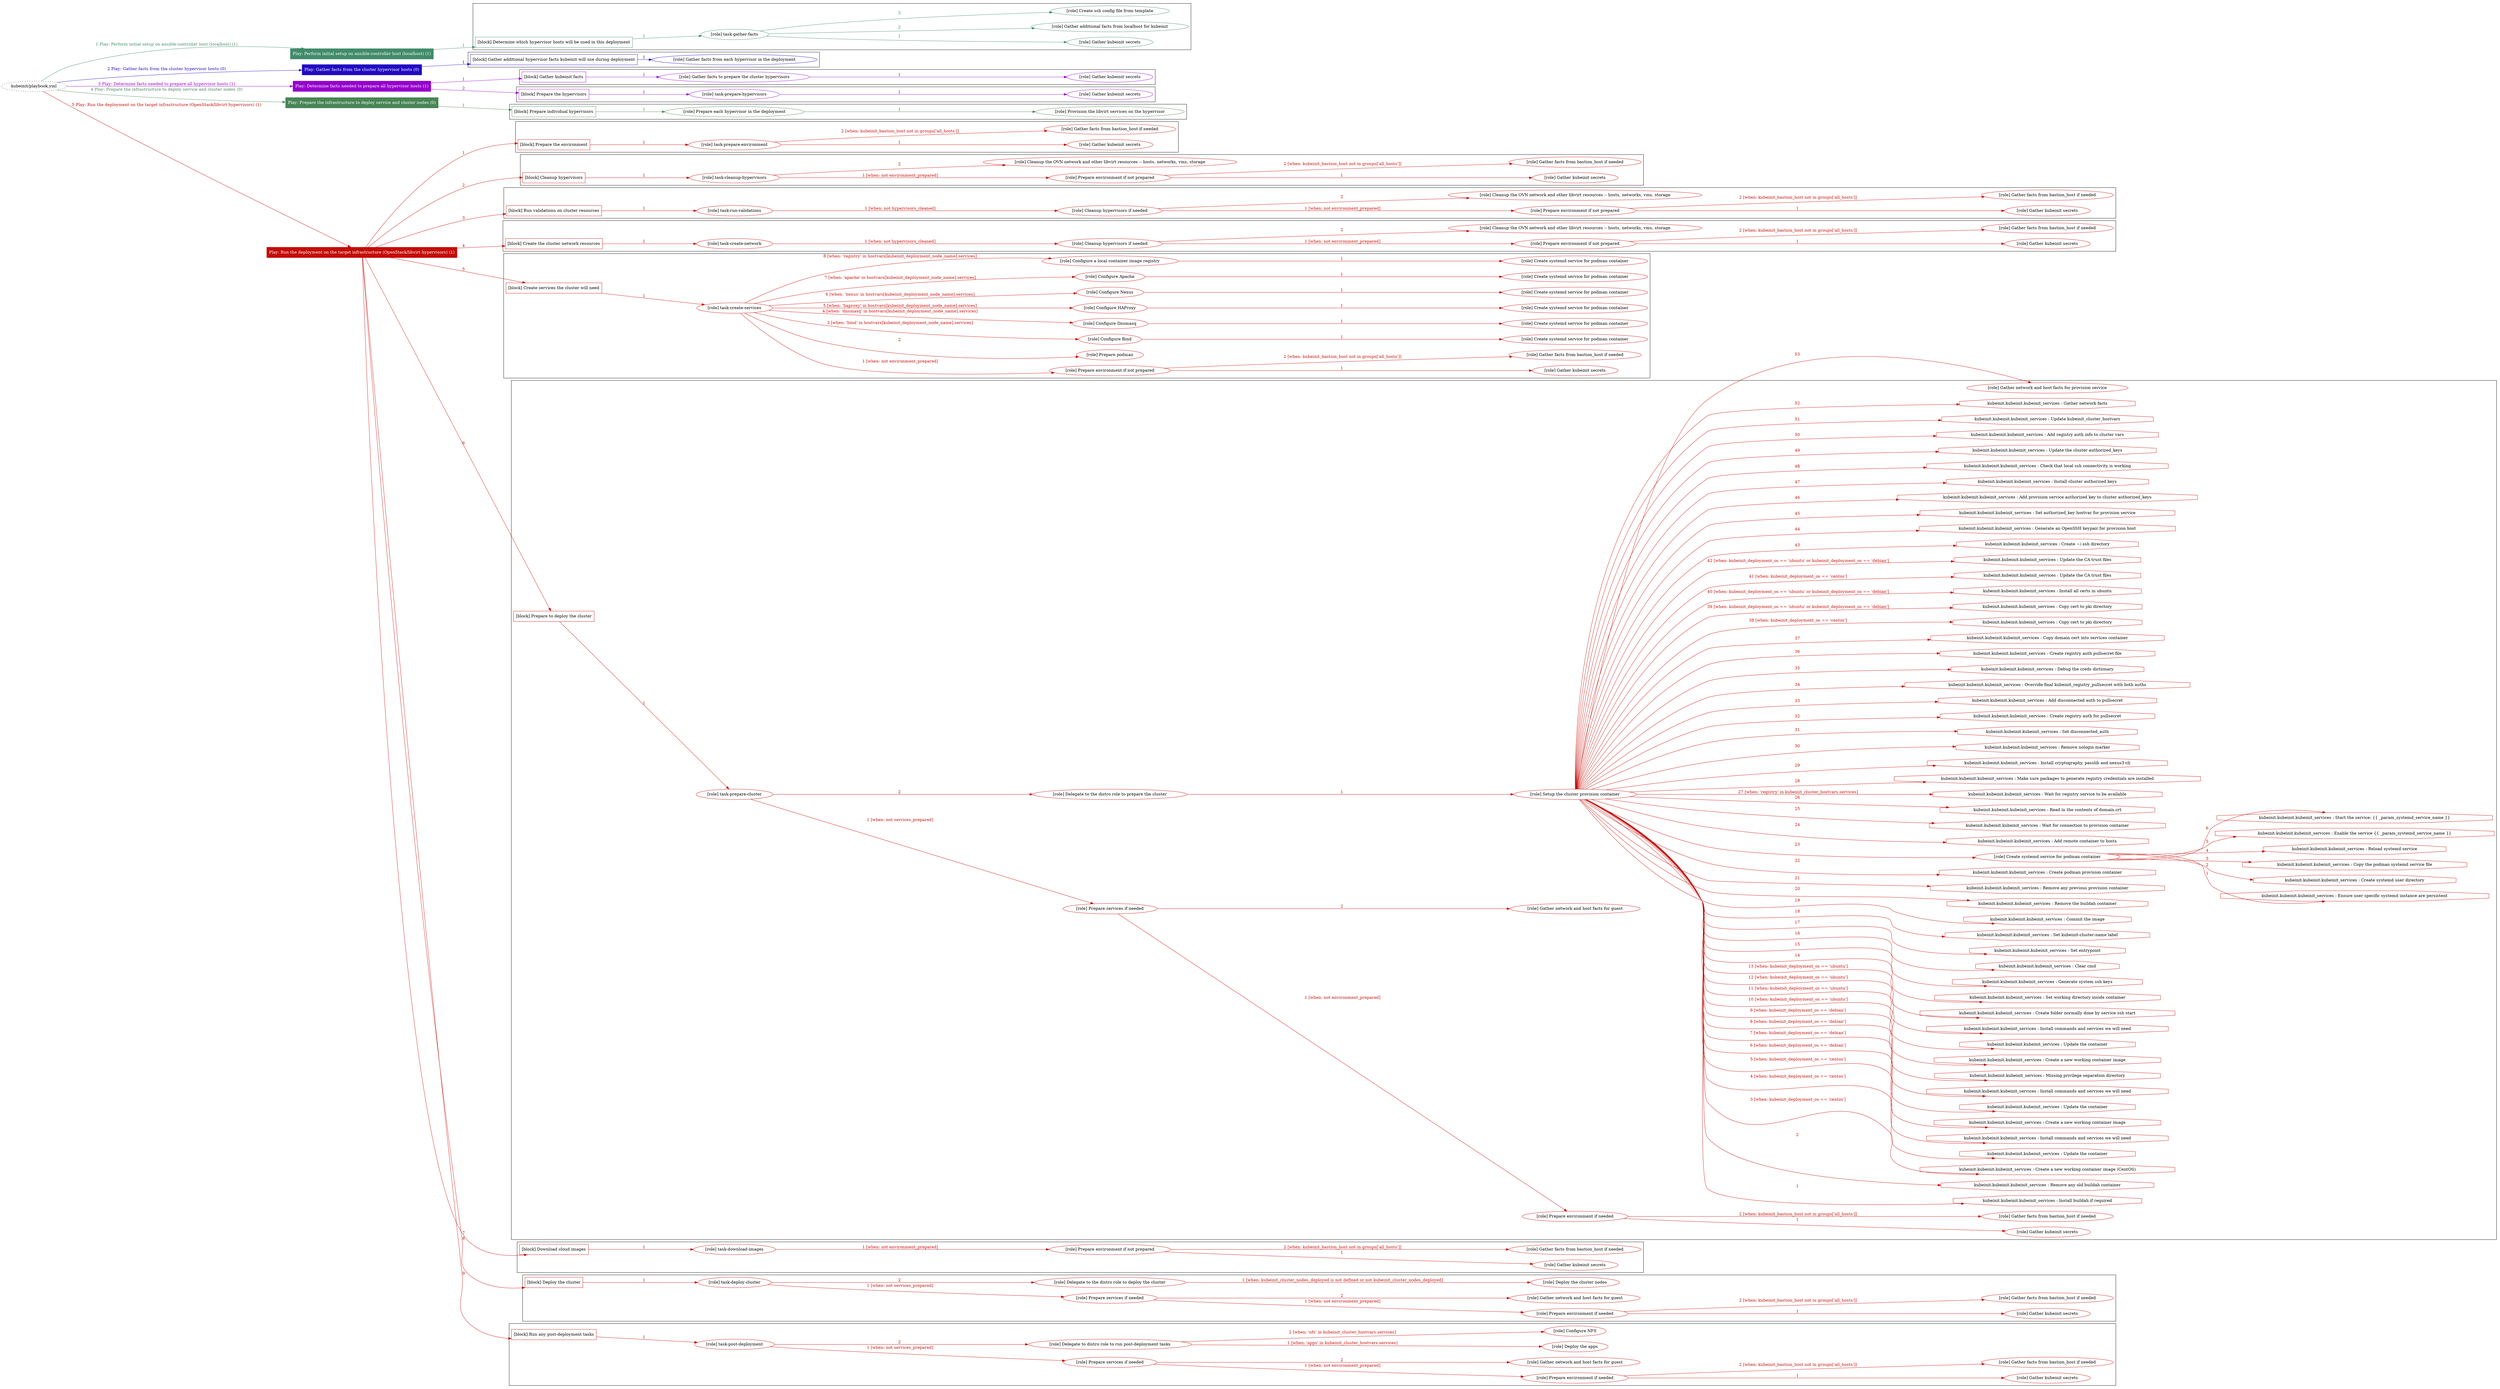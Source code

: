 digraph {
	graph [concentrate=true ordering=in rankdir=LR ratio=fill]
	edge [esep=5 sep=10]
	"kubeinit/playbook.yml" [URL="/home/runner/work/kubeinit/kubeinit/kubeinit/playbook.yml" id=playbook_90bdd5d2 style=dotted]
	"kubeinit/playbook.yml" -> play_3bf9298e [label="1 Play: Perform initial setup on ansible-controller host (localhost) (1)" color="#418b6b" fontcolor="#418b6b" id=edge_play_3bf9298e labeltooltip="1 Play: Perform initial setup on ansible-controller host (localhost) (1)" tooltip="1 Play: Perform initial setup on ansible-controller host (localhost) (1)"]
	subgraph "Play: Perform initial setup on ansible-controller host (localhost) (1)" {
		play_3bf9298e [label="Play: Perform initial setup on ansible-controller host (localhost) (1)" URL="/home/runner/work/kubeinit/kubeinit/kubeinit/playbook.yml" color="#418b6b" fontcolor="#ffffff" id=play_3bf9298e shape=box style=filled tooltip=localhost]
		play_3bf9298e -> block_df666201 [label=1 color="#418b6b" fontcolor="#418b6b" id=edge_block_df666201 labeltooltip=1 tooltip=1]
		subgraph cluster_block_df666201 {
			block_df666201 [label="[block] Determine which hypervisor hosts will be used in this deployment" URL="/home/runner/work/kubeinit/kubeinit/kubeinit/playbook.yml" color="#418b6b" id=block_df666201 labeltooltip="Determine which hypervisor hosts will be used in this deployment" shape=box tooltip="Determine which hypervisor hosts will be used in this deployment"]
			block_df666201 -> role_a19c8e88 [label="1 " color="#418b6b" fontcolor="#418b6b" id=edge_role_a19c8e88 labeltooltip="1 " tooltip="1 "]
			subgraph "task-gather-facts" {
				role_a19c8e88 [label="[role] task-gather-facts" URL="/home/runner/work/kubeinit/kubeinit/kubeinit/playbook.yml" color="#418b6b" id=role_a19c8e88 tooltip="task-gather-facts"]
				role_a19c8e88 -> role_5b75713a [label="1 " color="#418b6b" fontcolor="#418b6b" id=edge_role_5b75713a labeltooltip="1 " tooltip="1 "]
				subgraph "Gather kubeinit secrets" {
					role_5b75713a [label="[role] Gather kubeinit secrets" URL="/home/runner/.ansible/collections/ansible_collections/kubeinit/kubeinit/roles/kubeinit_prepare/tasks/build_hypervisors_group.yml" color="#418b6b" id=role_5b75713a tooltip="Gather kubeinit secrets"]
				}
				role_a19c8e88 -> role_a02958fa [label="2 " color="#418b6b" fontcolor="#418b6b" id=edge_role_a02958fa labeltooltip="2 " tooltip="2 "]
				subgraph "Gather additional facts from localhost for kubeinit" {
					role_a02958fa [label="[role] Gather additional facts from localhost for kubeinit" URL="/home/runner/.ansible/collections/ansible_collections/kubeinit/kubeinit/roles/kubeinit_prepare/tasks/build_hypervisors_group.yml" color="#418b6b" id=role_a02958fa tooltip="Gather additional facts from localhost for kubeinit"]
				}
				role_a19c8e88 -> role_32843f75 [label="3 " color="#418b6b" fontcolor="#418b6b" id=edge_role_32843f75 labeltooltip="3 " tooltip="3 "]
				subgraph "Create ssh config file from template" {
					role_32843f75 [label="[role] Create ssh config file from template" URL="/home/runner/.ansible/collections/ansible_collections/kubeinit/kubeinit/roles/kubeinit_prepare/tasks/build_hypervisors_group.yml" color="#418b6b" id=role_32843f75 tooltip="Create ssh config file from template"]
				}
			}
		}
	}
	"kubeinit/playbook.yml" -> play_44244324 [label="2 Play: Gather facts from the cluster hypervisor hosts (0)" color="#2109c3" fontcolor="#2109c3" id=edge_play_44244324 labeltooltip="2 Play: Gather facts from the cluster hypervisor hosts (0)" tooltip="2 Play: Gather facts from the cluster hypervisor hosts (0)"]
	subgraph "Play: Gather facts from the cluster hypervisor hosts (0)" {
		play_44244324 [label="Play: Gather facts from the cluster hypervisor hosts (0)" URL="/home/runner/work/kubeinit/kubeinit/kubeinit/playbook.yml" color="#2109c3" fontcolor="#ffffff" id=play_44244324 shape=box style=filled tooltip="Play: Gather facts from the cluster hypervisor hosts (0)"]
		play_44244324 -> block_18466583 [label=1 color="#2109c3" fontcolor="#2109c3" id=edge_block_18466583 labeltooltip=1 tooltip=1]
		subgraph cluster_block_18466583 {
			block_18466583 [label="[block] Gather additional hypervisor facts kubeinit will use during deployment" URL="/home/runner/work/kubeinit/kubeinit/kubeinit/playbook.yml" color="#2109c3" id=block_18466583 labeltooltip="Gather additional hypervisor facts kubeinit will use during deployment" shape=box tooltip="Gather additional hypervisor facts kubeinit will use during deployment"]
			block_18466583 -> role_71fdd8c1 [label="1 " color="#2109c3" fontcolor="#2109c3" id=edge_role_71fdd8c1 labeltooltip="1 " tooltip="1 "]
			subgraph "Gather facts from each hypervisor in the deployment" {
				role_71fdd8c1 [label="[role] Gather facts from each hypervisor in the deployment" URL="/home/runner/work/kubeinit/kubeinit/kubeinit/playbook.yml" color="#2109c3" id=role_71fdd8c1 tooltip="Gather facts from each hypervisor in the deployment"]
			}
		}
	}
	"kubeinit/playbook.yml" -> play_c21b7c25 [label="3 Play: Determine facts needed to prepare all hypervisor hosts (1)" color="#9500cc" fontcolor="#9500cc" id=edge_play_c21b7c25 labeltooltip="3 Play: Determine facts needed to prepare all hypervisor hosts (1)" tooltip="3 Play: Determine facts needed to prepare all hypervisor hosts (1)"]
	subgraph "Play: Determine facts needed to prepare all hypervisor hosts (1)" {
		play_c21b7c25 [label="Play: Determine facts needed to prepare all hypervisor hosts (1)" URL="/home/runner/work/kubeinit/kubeinit/kubeinit/playbook.yml" color="#9500cc" fontcolor="#ffffff" id=play_c21b7c25 shape=box style=filled tooltip=localhost]
		play_c21b7c25 -> block_690807d9 [label=1 color="#9500cc" fontcolor="#9500cc" id=edge_block_690807d9 labeltooltip=1 tooltip=1]
		subgraph cluster_block_690807d9 {
			block_690807d9 [label="[block] Gather kubeinit facts" URL="/home/runner/work/kubeinit/kubeinit/kubeinit/playbook.yml" color="#9500cc" id=block_690807d9 labeltooltip="Gather kubeinit facts" shape=box tooltip="Gather kubeinit facts"]
			block_690807d9 -> role_53467c0c [label="1 " color="#9500cc" fontcolor="#9500cc" id=edge_role_53467c0c labeltooltip="1 " tooltip="1 "]
			subgraph "Gather facts to prepare the cluster hypervisors" {
				role_53467c0c [label="[role] Gather facts to prepare the cluster hypervisors" URL="/home/runner/work/kubeinit/kubeinit/kubeinit/playbook.yml" color="#9500cc" id=role_53467c0c tooltip="Gather facts to prepare the cluster hypervisors"]
				role_53467c0c -> role_2cf7d4c9 [label="1 " color="#9500cc" fontcolor="#9500cc" id=edge_role_2cf7d4c9 labeltooltip="1 " tooltip="1 "]
				subgraph "Gather kubeinit secrets" {
					role_2cf7d4c9 [label="[role] Gather kubeinit secrets" URL="/home/runner/.ansible/collections/ansible_collections/kubeinit/kubeinit/roles/kubeinit_prepare/tasks/gather_kubeinit_facts.yml" color="#9500cc" id=role_2cf7d4c9 tooltip="Gather kubeinit secrets"]
				}
			}
		}
		play_c21b7c25 -> block_57ca0df6 [label=2 color="#9500cc" fontcolor="#9500cc" id=edge_block_57ca0df6 labeltooltip=2 tooltip=2]
		subgraph cluster_block_57ca0df6 {
			block_57ca0df6 [label="[block] Prepare the hypervisors" URL="/home/runner/work/kubeinit/kubeinit/kubeinit/playbook.yml" color="#9500cc" id=block_57ca0df6 labeltooltip="Prepare the hypervisors" shape=box tooltip="Prepare the hypervisors"]
			block_57ca0df6 -> role_53c4a01d [label="1 " color="#9500cc" fontcolor="#9500cc" id=edge_role_53c4a01d labeltooltip="1 " tooltip="1 "]
			subgraph "task-prepare-hypervisors" {
				role_53c4a01d [label="[role] task-prepare-hypervisors" URL="/home/runner/work/kubeinit/kubeinit/kubeinit/playbook.yml" color="#9500cc" id=role_53c4a01d tooltip="task-prepare-hypervisors"]
				role_53c4a01d -> role_21d7c6f7 [label="1 " color="#9500cc" fontcolor="#9500cc" id=edge_role_21d7c6f7 labeltooltip="1 " tooltip="1 "]
				subgraph "Gather kubeinit secrets" {
					role_21d7c6f7 [label="[role] Gather kubeinit secrets" URL="/home/runner/.ansible/collections/ansible_collections/kubeinit/kubeinit/roles/kubeinit_prepare/tasks/gather_kubeinit_facts.yml" color="#9500cc" id=role_21d7c6f7 tooltip="Gather kubeinit secrets"]
				}
			}
		}
	}
	"kubeinit/playbook.yml" -> play_3eb21145 [label="4 Play: Prepare the infrastructure to deploy service and cluster nodes (0)" color="#478554" fontcolor="#478554" id=edge_play_3eb21145 labeltooltip="4 Play: Prepare the infrastructure to deploy service and cluster nodes (0)" tooltip="4 Play: Prepare the infrastructure to deploy service and cluster nodes (0)"]
	subgraph "Play: Prepare the infrastructure to deploy service and cluster nodes (0)" {
		play_3eb21145 [label="Play: Prepare the infrastructure to deploy service and cluster nodes (0)" URL="/home/runner/work/kubeinit/kubeinit/kubeinit/playbook.yml" color="#478554" fontcolor="#ffffff" id=play_3eb21145 shape=box style=filled tooltip="Play: Prepare the infrastructure to deploy service and cluster nodes (0)"]
		play_3eb21145 -> block_46a4926a [label=1 color="#478554" fontcolor="#478554" id=edge_block_46a4926a labeltooltip=1 tooltip=1]
		subgraph cluster_block_46a4926a {
			block_46a4926a [label="[block] Prepare individual hypervisors" URL="/home/runner/work/kubeinit/kubeinit/kubeinit/playbook.yml" color="#478554" id=block_46a4926a labeltooltip="Prepare individual hypervisors" shape=box tooltip="Prepare individual hypervisors"]
			block_46a4926a -> role_064d191c [label="1 " color="#478554" fontcolor="#478554" id=edge_role_064d191c labeltooltip="1 " tooltip="1 "]
			subgraph "Prepare each hypervisor in the deployment" {
				role_064d191c [label="[role] Prepare each hypervisor in the deployment" URL="/home/runner/work/kubeinit/kubeinit/kubeinit/playbook.yml" color="#478554" id=role_064d191c tooltip="Prepare each hypervisor in the deployment"]
				role_064d191c -> role_60cba311 [label="1 " color="#478554" fontcolor="#478554" id=edge_role_60cba311 labeltooltip="1 " tooltip="1 "]
				subgraph "Provision the libvirt services on the hypervisor" {
					role_60cba311 [label="[role] Provision the libvirt services on the hypervisor" URL="/home/runner/.ansible/collections/ansible_collections/kubeinit/kubeinit/roles/kubeinit_prepare/tasks/prepare_hypervisor.yml" color="#478554" id=role_60cba311 tooltip="Provision the libvirt services on the hypervisor"]
				}
			}
		}
	}
	"kubeinit/playbook.yml" -> play_96eff35a [label="5 Play: Run the deployment on the target infrastructure (OpenStack/libvirt hypervisors) (1)" color="#c50c07" fontcolor="#c50c07" id=edge_play_96eff35a labeltooltip="5 Play: Run the deployment on the target infrastructure (OpenStack/libvirt hypervisors) (1)" tooltip="5 Play: Run the deployment on the target infrastructure (OpenStack/libvirt hypervisors) (1)"]
	subgraph "Play: Run the deployment on the target infrastructure (OpenStack/libvirt hypervisors) (1)" {
		play_96eff35a [label="Play: Run the deployment on the target infrastructure (OpenStack/libvirt hypervisors) (1)" URL="/home/runner/work/kubeinit/kubeinit/kubeinit/playbook.yml" color="#c50c07" fontcolor="#ffffff" id=play_96eff35a shape=box style=filled tooltip=localhost]
		play_96eff35a -> block_50706a41 [label=1 color="#c50c07" fontcolor="#c50c07" id=edge_block_50706a41 labeltooltip=1 tooltip=1]
		subgraph cluster_block_50706a41 {
			block_50706a41 [label="[block] Prepare the environment" URL="/home/runner/work/kubeinit/kubeinit/kubeinit/playbook.yml" color="#c50c07" id=block_50706a41 labeltooltip="Prepare the environment" shape=box tooltip="Prepare the environment"]
			block_50706a41 -> role_5cd3b711 [label="1 " color="#c50c07" fontcolor="#c50c07" id=edge_role_5cd3b711 labeltooltip="1 " tooltip="1 "]
			subgraph "task-prepare-environment" {
				role_5cd3b711 [label="[role] task-prepare-environment" URL="/home/runner/work/kubeinit/kubeinit/kubeinit/playbook.yml" color="#c50c07" id=role_5cd3b711 tooltip="task-prepare-environment"]
				role_5cd3b711 -> role_68c80ccc [label="1 " color="#c50c07" fontcolor="#c50c07" id=edge_role_68c80ccc labeltooltip="1 " tooltip="1 "]
				subgraph "Gather kubeinit secrets" {
					role_68c80ccc [label="[role] Gather kubeinit secrets" URL="/home/runner/.ansible/collections/ansible_collections/kubeinit/kubeinit/roles/kubeinit_prepare/tasks/gather_kubeinit_facts.yml" color="#c50c07" id=role_68c80ccc tooltip="Gather kubeinit secrets"]
				}
				role_5cd3b711 -> role_13788ca7 [label="2 [when: kubeinit_bastion_host not in groups['all_hosts']]" color="#c50c07" fontcolor="#c50c07" id=edge_role_13788ca7 labeltooltip="2 [when: kubeinit_bastion_host not in groups['all_hosts']]" tooltip="2 [when: kubeinit_bastion_host not in groups['all_hosts']]"]
				subgraph "Gather facts from bastion_host if needed" {
					role_13788ca7 [label="[role] Gather facts from bastion_host if needed" URL="/home/runner/.ansible/collections/ansible_collections/kubeinit/kubeinit/roles/kubeinit_prepare/tasks/main.yml" color="#c50c07" id=role_13788ca7 tooltip="Gather facts from bastion_host if needed"]
				}
			}
		}
		play_96eff35a -> block_55ac2a16 [label=2 color="#c50c07" fontcolor="#c50c07" id=edge_block_55ac2a16 labeltooltip=2 tooltip=2]
		subgraph cluster_block_55ac2a16 {
			block_55ac2a16 [label="[block] Cleanup hypervisors" URL="/home/runner/work/kubeinit/kubeinit/kubeinit/playbook.yml" color="#c50c07" id=block_55ac2a16 labeltooltip="Cleanup hypervisors" shape=box tooltip="Cleanup hypervisors"]
			block_55ac2a16 -> role_d952444b [label="1 " color="#c50c07" fontcolor="#c50c07" id=edge_role_d952444b labeltooltip="1 " tooltip="1 "]
			subgraph "task-cleanup-hypervisors" {
				role_d952444b [label="[role] task-cleanup-hypervisors" URL="/home/runner/work/kubeinit/kubeinit/kubeinit/playbook.yml" color="#c50c07" id=role_d952444b tooltip="task-cleanup-hypervisors"]
				role_d952444b -> role_902309af [label="1 [when: not environment_prepared]" color="#c50c07" fontcolor="#c50c07" id=edge_role_902309af labeltooltip="1 [when: not environment_prepared]" tooltip="1 [when: not environment_prepared]"]
				subgraph "Prepare environment if not prepared" {
					role_902309af [label="[role] Prepare environment if not prepared" URL="/home/runner/.ansible/collections/ansible_collections/kubeinit/kubeinit/roles/kubeinit_libvirt/tasks/cleanup_hypervisors.yml" color="#c50c07" id=role_902309af tooltip="Prepare environment if not prepared"]
					role_902309af -> role_45878c3b [label="1 " color="#c50c07" fontcolor="#c50c07" id=edge_role_45878c3b labeltooltip="1 " tooltip="1 "]
					subgraph "Gather kubeinit secrets" {
						role_45878c3b [label="[role] Gather kubeinit secrets" URL="/home/runner/.ansible/collections/ansible_collections/kubeinit/kubeinit/roles/kubeinit_prepare/tasks/gather_kubeinit_facts.yml" color="#c50c07" id=role_45878c3b tooltip="Gather kubeinit secrets"]
					}
					role_902309af -> role_4ec18dfa [label="2 [when: kubeinit_bastion_host not in groups['all_hosts']]" color="#c50c07" fontcolor="#c50c07" id=edge_role_4ec18dfa labeltooltip="2 [when: kubeinit_bastion_host not in groups['all_hosts']]" tooltip="2 [when: kubeinit_bastion_host not in groups['all_hosts']]"]
					subgraph "Gather facts from bastion_host if needed" {
						role_4ec18dfa [label="[role] Gather facts from bastion_host if needed" URL="/home/runner/.ansible/collections/ansible_collections/kubeinit/kubeinit/roles/kubeinit_prepare/tasks/main.yml" color="#c50c07" id=role_4ec18dfa tooltip="Gather facts from bastion_host if needed"]
					}
				}
				role_d952444b -> role_5567cef6 [label="2 " color="#c50c07" fontcolor="#c50c07" id=edge_role_5567cef6 labeltooltip="2 " tooltip="2 "]
				subgraph "Cleanup the OVN network and other libvirt resources -- hosts, networks, vms, storage" {
					role_5567cef6 [label="[role] Cleanup the OVN network and other libvirt resources -- hosts, networks, vms, storage" URL="/home/runner/.ansible/collections/ansible_collections/kubeinit/kubeinit/roles/kubeinit_libvirt/tasks/cleanup_hypervisors.yml" color="#c50c07" id=role_5567cef6 tooltip="Cleanup the OVN network and other libvirt resources -- hosts, networks, vms, storage"]
				}
			}
		}
		play_96eff35a -> block_6d6e462a [label=3 color="#c50c07" fontcolor="#c50c07" id=edge_block_6d6e462a labeltooltip=3 tooltip=3]
		subgraph cluster_block_6d6e462a {
			block_6d6e462a [label="[block] Run validations on cluster resources" URL="/home/runner/work/kubeinit/kubeinit/kubeinit/playbook.yml" color="#c50c07" id=block_6d6e462a labeltooltip="Run validations on cluster resources" shape=box tooltip="Run validations on cluster resources"]
			block_6d6e462a -> role_0cbca8bc [label="1 " color="#c50c07" fontcolor="#c50c07" id=edge_role_0cbca8bc labeltooltip="1 " tooltip="1 "]
			subgraph "task-run-validations" {
				role_0cbca8bc [label="[role] task-run-validations" URL="/home/runner/work/kubeinit/kubeinit/kubeinit/playbook.yml" color="#c50c07" id=role_0cbca8bc tooltip="task-run-validations"]
				role_0cbca8bc -> role_e3604dae [label="1 [when: not hypervisors_cleaned]" color="#c50c07" fontcolor="#c50c07" id=edge_role_e3604dae labeltooltip="1 [when: not hypervisors_cleaned]" tooltip="1 [when: not hypervisors_cleaned]"]
				subgraph "Cleanup hypervisors if needed" {
					role_e3604dae [label="[role] Cleanup hypervisors if needed" URL="/home/runner/.ansible/collections/ansible_collections/kubeinit/kubeinit/roles/kubeinit_validations/tasks/main.yml" color="#c50c07" id=role_e3604dae tooltip="Cleanup hypervisors if needed"]
					role_e3604dae -> role_8a8f1b4f [label="1 [when: not environment_prepared]" color="#c50c07" fontcolor="#c50c07" id=edge_role_8a8f1b4f labeltooltip="1 [when: not environment_prepared]" tooltip="1 [when: not environment_prepared]"]
					subgraph "Prepare environment if not prepared" {
						role_8a8f1b4f [label="[role] Prepare environment if not prepared" URL="/home/runner/.ansible/collections/ansible_collections/kubeinit/kubeinit/roles/kubeinit_libvirt/tasks/cleanup_hypervisors.yml" color="#c50c07" id=role_8a8f1b4f tooltip="Prepare environment if not prepared"]
						role_8a8f1b4f -> role_3c8576e3 [label="1 " color="#c50c07" fontcolor="#c50c07" id=edge_role_3c8576e3 labeltooltip="1 " tooltip="1 "]
						subgraph "Gather kubeinit secrets" {
							role_3c8576e3 [label="[role] Gather kubeinit secrets" URL="/home/runner/.ansible/collections/ansible_collections/kubeinit/kubeinit/roles/kubeinit_prepare/tasks/gather_kubeinit_facts.yml" color="#c50c07" id=role_3c8576e3 tooltip="Gather kubeinit secrets"]
						}
						role_8a8f1b4f -> role_a89c47e0 [label="2 [when: kubeinit_bastion_host not in groups['all_hosts']]" color="#c50c07" fontcolor="#c50c07" id=edge_role_a89c47e0 labeltooltip="2 [when: kubeinit_bastion_host not in groups['all_hosts']]" tooltip="2 [when: kubeinit_bastion_host not in groups['all_hosts']]"]
						subgraph "Gather facts from bastion_host if needed" {
							role_a89c47e0 [label="[role] Gather facts from bastion_host if needed" URL="/home/runner/.ansible/collections/ansible_collections/kubeinit/kubeinit/roles/kubeinit_prepare/tasks/main.yml" color="#c50c07" id=role_a89c47e0 tooltip="Gather facts from bastion_host if needed"]
						}
					}
					role_e3604dae -> role_6dbb54d8 [label="2 " color="#c50c07" fontcolor="#c50c07" id=edge_role_6dbb54d8 labeltooltip="2 " tooltip="2 "]
					subgraph "Cleanup the OVN network and other libvirt resources -- hosts, networks, vms, storage" {
						role_6dbb54d8 [label="[role] Cleanup the OVN network and other libvirt resources -- hosts, networks, vms, storage" URL="/home/runner/.ansible/collections/ansible_collections/kubeinit/kubeinit/roles/kubeinit_libvirt/tasks/cleanup_hypervisors.yml" color="#c50c07" id=role_6dbb54d8 tooltip="Cleanup the OVN network and other libvirt resources -- hosts, networks, vms, storage"]
					}
				}
			}
		}
		play_96eff35a -> block_a5b1c371 [label=4 color="#c50c07" fontcolor="#c50c07" id=edge_block_a5b1c371 labeltooltip=4 tooltip=4]
		subgraph cluster_block_a5b1c371 {
			block_a5b1c371 [label="[block] Create the cluster network resources" URL="/home/runner/work/kubeinit/kubeinit/kubeinit/playbook.yml" color="#c50c07" id=block_a5b1c371 labeltooltip="Create the cluster network resources" shape=box tooltip="Create the cluster network resources"]
			block_a5b1c371 -> role_8001ae55 [label="1 " color="#c50c07" fontcolor="#c50c07" id=edge_role_8001ae55 labeltooltip="1 " tooltip="1 "]
			subgraph "task-create-network" {
				role_8001ae55 [label="[role] task-create-network" URL="/home/runner/work/kubeinit/kubeinit/kubeinit/playbook.yml" color="#c50c07" id=role_8001ae55 tooltip="task-create-network"]
				role_8001ae55 -> role_b390556d [label="1 [when: not hypervisors_cleaned]" color="#c50c07" fontcolor="#c50c07" id=edge_role_b390556d labeltooltip="1 [when: not hypervisors_cleaned]" tooltip="1 [when: not hypervisors_cleaned]"]
				subgraph "Cleanup hypervisors if needed" {
					role_b390556d [label="[role] Cleanup hypervisors if needed" URL="/home/runner/.ansible/collections/ansible_collections/kubeinit/kubeinit/roles/kubeinit_libvirt/tasks/create_network.yml" color="#c50c07" id=role_b390556d tooltip="Cleanup hypervisors if needed"]
					role_b390556d -> role_7830151d [label="1 [when: not environment_prepared]" color="#c50c07" fontcolor="#c50c07" id=edge_role_7830151d labeltooltip="1 [when: not environment_prepared]" tooltip="1 [when: not environment_prepared]"]
					subgraph "Prepare environment if not prepared" {
						role_7830151d [label="[role] Prepare environment if not prepared" URL="/home/runner/.ansible/collections/ansible_collections/kubeinit/kubeinit/roles/kubeinit_libvirt/tasks/cleanup_hypervisors.yml" color="#c50c07" id=role_7830151d tooltip="Prepare environment if not prepared"]
						role_7830151d -> role_5680c32a [label="1 " color="#c50c07" fontcolor="#c50c07" id=edge_role_5680c32a labeltooltip="1 " tooltip="1 "]
						subgraph "Gather kubeinit secrets" {
							role_5680c32a [label="[role] Gather kubeinit secrets" URL="/home/runner/.ansible/collections/ansible_collections/kubeinit/kubeinit/roles/kubeinit_prepare/tasks/gather_kubeinit_facts.yml" color="#c50c07" id=role_5680c32a tooltip="Gather kubeinit secrets"]
						}
						role_7830151d -> role_89bf9683 [label="2 [when: kubeinit_bastion_host not in groups['all_hosts']]" color="#c50c07" fontcolor="#c50c07" id=edge_role_89bf9683 labeltooltip="2 [when: kubeinit_bastion_host not in groups['all_hosts']]" tooltip="2 [when: kubeinit_bastion_host not in groups['all_hosts']]"]
						subgraph "Gather facts from bastion_host if needed" {
							role_89bf9683 [label="[role] Gather facts from bastion_host if needed" URL="/home/runner/.ansible/collections/ansible_collections/kubeinit/kubeinit/roles/kubeinit_prepare/tasks/main.yml" color="#c50c07" id=role_89bf9683 tooltip="Gather facts from bastion_host if needed"]
						}
					}
					role_b390556d -> role_6d774e8e [label="2 " color="#c50c07" fontcolor="#c50c07" id=edge_role_6d774e8e labeltooltip="2 " tooltip="2 "]
					subgraph "Cleanup the OVN network and other libvirt resources -- hosts, networks, vms, storage" {
						role_6d774e8e [label="[role] Cleanup the OVN network and other libvirt resources -- hosts, networks, vms, storage" URL="/home/runner/.ansible/collections/ansible_collections/kubeinit/kubeinit/roles/kubeinit_libvirt/tasks/cleanup_hypervisors.yml" color="#c50c07" id=role_6d774e8e tooltip="Cleanup the OVN network and other libvirt resources -- hosts, networks, vms, storage"]
					}
				}
			}
		}
		play_96eff35a -> block_dda7e63a [label=5 color="#c50c07" fontcolor="#c50c07" id=edge_block_dda7e63a labeltooltip=5 tooltip=5]
		subgraph cluster_block_dda7e63a {
			block_dda7e63a [label="[block] Create services the cluster will need" URL="/home/runner/work/kubeinit/kubeinit/kubeinit/playbook.yml" color="#c50c07" id=block_dda7e63a labeltooltip="Create services the cluster will need" shape=box tooltip="Create services the cluster will need"]
			block_dda7e63a -> role_b4f5159b [label="1 " color="#c50c07" fontcolor="#c50c07" id=edge_role_b4f5159b labeltooltip="1 " tooltip="1 "]
			subgraph "task-create-services" {
				role_b4f5159b [label="[role] task-create-services" URL="/home/runner/work/kubeinit/kubeinit/kubeinit/playbook.yml" color="#c50c07" id=role_b4f5159b tooltip="task-create-services"]
				role_b4f5159b -> role_92728260 [label="1 [when: not environment_prepared]" color="#c50c07" fontcolor="#c50c07" id=edge_role_92728260 labeltooltip="1 [when: not environment_prepared]" tooltip="1 [when: not environment_prepared]"]
				subgraph "Prepare environment if not prepared" {
					role_92728260 [label="[role] Prepare environment if not prepared" URL="/home/runner/.ansible/collections/ansible_collections/kubeinit/kubeinit/roles/kubeinit_services/tasks/main.yml" color="#c50c07" id=role_92728260 tooltip="Prepare environment if not prepared"]
					role_92728260 -> role_5f9654da [label="1 " color="#c50c07" fontcolor="#c50c07" id=edge_role_5f9654da labeltooltip="1 " tooltip="1 "]
					subgraph "Gather kubeinit secrets" {
						role_5f9654da [label="[role] Gather kubeinit secrets" URL="/home/runner/.ansible/collections/ansible_collections/kubeinit/kubeinit/roles/kubeinit_prepare/tasks/gather_kubeinit_facts.yml" color="#c50c07" id=role_5f9654da tooltip="Gather kubeinit secrets"]
					}
					role_92728260 -> role_562404c8 [label="2 [when: kubeinit_bastion_host not in groups['all_hosts']]" color="#c50c07" fontcolor="#c50c07" id=edge_role_562404c8 labeltooltip="2 [when: kubeinit_bastion_host not in groups['all_hosts']]" tooltip="2 [when: kubeinit_bastion_host not in groups['all_hosts']]"]
					subgraph "Gather facts from bastion_host if needed" {
						role_562404c8 [label="[role] Gather facts from bastion_host if needed" URL="/home/runner/.ansible/collections/ansible_collections/kubeinit/kubeinit/roles/kubeinit_prepare/tasks/main.yml" color="#c50c07" id=role_562404c8 tooltip="Gather facts from bastion_host if needed"]
					}
				}
				role_b4f5159b -> role_ea9a88d9 [label="2 " color="#c50c07" fontcolor="#c50c07" id=edge_role_ea9a88d9 labeltooltip="2 " tooltip="2 "]
				subgraph "Prepare podman" {
					role_ea9a88d9 [label="[role] Prepare podman" URL="/home/runner/.ansible/collections/ansible_collections/kubeinit/kubeinit/roles/kubeinit_services/tasks/00_create_service_pod.yml" color="#c50c07" id=role_ea9a88d9 tooltip="Prepare podman"]
				}
				role_b4f5159b -> role_8bef5120 [label="3 [when: 'bind' in hostvars[kubeinit_deployment_node_name].services]" color="#c50c07" fontcolor="#c50c07" id=edge_role_8bef5120 labeltooltip="3 [when: 'bind' in hostvars[kubeinit_deployment_node_name].services]" tooltip="3 [when: 'bind' in hostvars[kubeinit_deployment_node_name].services]"]
				subgraph "Configure Bind" {
					role_8bef5120 [label="[role] Configure Bind" URL="/home/runner/.ansible/collections/ansible_collections/kubeinit/kubeinit/roles/kubeinit_services/tasks/start_services_containers.yml" color="#c50c07" id=role_8bef5120 tooltip="Configure Bind"]
					role_8bef5120 -> role_75e41243 [label="1 " color="#c50c07" fontcolor="#c50c07" id=edge_role_75e41243 labeltooltip="1 " tooltip="1 "]
					subgraph "Create systemd service for podman container" {
						role_75e41243 [label="[role] Create systemd service for podman container" URL="/home/runner/.ansible/collections/ansible_collections/kubeinit/kubeinit/roles/kubeinit_bind/tasks/main.yml" color="#c50c07" id=role_75e41243 tooltip="Create systemd service for podman container"]
					}
				}
				role_b4f5159b -> role_fdd64c28 [label="4 [when: 'dnsmasq' in hostvars[kubeinit_deployment_node_name].services]" color="#c50c07" fontcolor="#c50c07" id=edge_role_fdd64c28 labeltooltip="4 [when: 'dnsmasq' in hostvars[kubeinit_deployment_node_name].services]" tooltip="4 [when: 'dnsmasq' in hostvars[kubeinit_deployment_node_name].services]"]
				subgraph "Configure Dnsmasq" {
					role_fdd64c28 [label="[role] Configure Dnsmasq" URL="/home/runner/.ansible/collections/ansible_collections/kubeinit/kubeinit/roles/kubeinit_services/tasks/start_services_containers.yml" color="#c50c07" id=role_fdd64c28 tooltip="Configure Dnsmasq"]
					role_fdd64c28 -> role_5c88ff9a [label="1 " color="#c50c07" fontcolor="#c50c07" id=edge_role_5c88ff9a labeltooltip="1 " tooltip="1 "]
					subgraph "Create systemd service for podman container" {
						role_5c88ff9a [label="[role] Create systemd service for podman container" URL="/home/runner/.ansible/collections/ansible_collections/kubeinit/kubeinit/roles/kubeinit_dnsmasq/tasks/main.yml" color="#c50c07" id=role_5c88ff9a tooltip="Create systemd service for podman container"]
					}
				}
				role_b4f5159b -> role_73f52a19 [label="5 [when: 'haproxy' in hostvars[kubeinit_deployment_node_name].services]" color="#c50c07" fontcolor="#c50c07" id=edge_role_73f52a19 labeltooltip="5 [when: 'haproxy' in hostvars[kubeinit_deployment_node_name].services]" tooltip="5 [when: 'haproxy' in hostvars[kubeinit_deployment_node_name].services]"]
				subgraph "Configure HAProxy" {
					role_73f52a19 [label="[role] Configure HAProxy" URL="/home/runner/.ansible/collections/ansible_collections/kubeinit/kubeinit/roles/kubeinit_services/tasks/start_services_containers.yml" color="#c50c07" id=role_73f52a19 tooltip="Configure HAProxy"]
					role_73f52a19 -> role_4a342343 [label="1 " color="#c50c07" fontcolor="#c50c07" id=edge_role_4a342343 labeltooltip="1 " tooltip="1 "]
					subgraph "Create systemd service for podman container" {
						role_4a342343 [label="[role] Create systemd service for podman container" URL="/home/runner/.ansible/collections/ansible_collections/kubeinit/kubeinit/roles/kubeinit_haproxy/tasks/main.yml" color="#c50c07" id=role_4a342343 tooltip="Create systemd service for podman container"]
					}
				}
				role_b4f5159b -> role_a32a2373 [label="6 [when: 'nexus' in hostvars[kubeinit_deployment_node_name].services]" color="#c50c07" fontcolor="#c50c07" id=edge_role_a32a2373 labeltooltip="6 [when: 'nexus' in hostvars[kubeinit_deployment_node_name].services]" tooltip="6 [when: 'nexus' in hostvars[kubeinit_deployment_node_name].services]"]
				subgraph "Configure Nexus" {
					role_a32a2373 [label="[role] Configure Nexus" URL="/home/runner/.ansible/collections/ansible_collections/kubeinit/kubeinit/roles/kubeinit_services/tasks/start_services_containers.yml" color="#c50c07" id=role_a32a2373 tooltip="Configure Nexus"]
					role_a32a2373 -> role_cad36f9c [label="1 " color="#c50c07" fontcolor="#c50c07" id=edge_role_cad36f9c labeltooltip="1 " tooltip="1 "]
					subgraph "Create systemd service for podman container" {
						role_cad36f9c [label="[role] Create systemd service for podman container" URL="/home/runner/.ansible/collections/ansible_collections/kubeinit/kubeinit/roles/kubeinit_nexus/tasks/main.yml" color="#c50c07" id=role_cad36f9c tooltip="Create systemd service for podman container"]
					}
				}
				role_b4f5159b -> role_d246d56a [label="7 [when: 'apache' in hostvars[kubeinit_deployment_node_name].services]" color="#c50c07" fontcolor="#c50c07" id=edge_role_d246d56a labeltooltip="7 [when: 'apache' in hostvars[kubeinit_deployment_node_name].services]" tooltip="7 [when: 'apache' in hostvars[kubeinit_deployment_node_name].services]"]
				subgraph "Configure Apache" {
					role_d246d56a [label="[role] Configure Apache" URL="/home/runner/.ansible/collections/ansible_collections/kubeinit/kubeinit/roles/kubeinit_services/tasks/start_services_containers.yml" color="#c50c07" id=role_d246d56a tooltip="Configure Apache"]
					role_d246d56a -> role_abd6f4b1 [label="1 " color="#c50c07" fontcolor="#c50c07" id=edge_role_abd6f4b1 labeltooltip="1 " tooltip="1 "]
					subgraph "Create systemd service for podman container" {
						role_abd6f4b1 [label="[role] Create systemd service for podman container" URL="/home/runner/.ansible/collections/ansible_collections/kubeinit/kubeinit/roles/kubeinit_apache/tasks/main.yml" color="#c50c07" id=role_abd6f4b1 tooltip="Create systemd service for podman container"]
					}
				}
				role_b4f5159b -> role_baa660db [label="8 [when: 'registry' in hostvars[kubeinit_deployment_node_name].services]" color="#c50c07" fontcolor="#c50c07" id=edge_role_baa660db labeltooltip="8 [when: 'registry' in hostvars[kubeinit_deployment_node_name].services]" tooltip="8 [when: 'registry' in hostvars[kubeinit_deployment_node_name].services]"]
				subgraph "Configure a local container image registry" {
					role_baa660db [label="[role] Configure a local container image registry" URL="/home/runner/.ansible/collections/ansible_collections/kubeinit/kubeinit/roles/kubeinit_services/tasks/start_services_containers.yml" color="#c50c07" id=role_baa660db tooltip="Configure a local container image registry"]
					role_baa660db -> role_d768442f [label="1 " color="#c50c07" fontcolor="#c50c07" id=edge_role_d768442f labeltooltip="1 " tooltip="1 "]
					subgraph "Create systemd service for podman container" {
						role_d768442f [label="[role] Create systemd service for podman container" URL="/home/runner/.ansible/collections/ansible_collections/kubeinit/kubeinit/roles/kubeinit_registry/tasks/main.yml" color="#c50c07" id=role_d768442f tooltip="Create systemd service for podman container"]
					}
				}
			}
		}
		play_96eff35a -> block_0e010994 [label=6 color="#c50c07" fontcolor="#c50c07" id=edge_block_0e010994 labeltooltip=6 tooltip=6]
		subgraph cluster_block_0e010994 {
			block_0e010994 [label="[block] Prepare to deploy the cluster" URL="/home/runner/work/kubeinit/kubeinit/kubeinit/playbook.yml" color="#c50c07" id=block_0e010994 labeltooltip="Prepare to deploy the cluster" shape=box tooltip="Prepare to deploy the cluster"]
			block_0e010994 -> role_270dc9ce [label="1 " color="#c50c07" fontcolor="#c50c07" id=edge_role_270dc9ce labeltooltip="1 " tooltip="1 "]
			subgraph "task-prepare-cluster" {
				role_270dc9ce [label="[role] task-prepare-cluster" URL="/home/runner/work/kubeinit/kubeinit/kubeinit/playbook.yml" color="#c50c07" id=role_270dc9ce tooltip="task-prepare-cluster"]
				role_270dc9ce -> role_70a61155 [label="1 [when: not services_prepared]" color="#c50c07" fontcolor="#c50c07" id=edge_role_70a61155 labeltooltip="1 [when: not services_prepared]" tooltip="1 [when: not services_prepared]"]
				subgraph "Prepare services if needed" {
					role_70a61155 [label="[role] Prepare services if needed" URL="/home/runner/.ansible/collections/ansible_collections/kubeinit/kubeinit/roles/kubeinit_prepare/tasks/prepare_cluster.yml" color="#c50c07" id=role_70a61155 tooltip="Prepare services if needed"]
					role_70a61155 -> role_73826580 [label="1 [when: not environment_prepared]" color="#c50c07" fontcolor="#c50c07" id=edge_role_73826580 labeltooltip="1 [when: not environment_prepared]" tooltip="1 [when: not environment_prepared]"]
					subgraph "Prepare environment if needed" {
						role_73826580 [label="[role] Prepare environment if needed" URL="/home/runner/.ansible/collections/ansible_collections/kubeinit/kubeinit/roles/kubeinit_services/tasks/prepare_services.yml" color="#c50c07" id=role_73826580 tooltip="Prepare environment if needed"]
						role_73826580 -> role_17871f47 [label="1 " color="#c50c07" fontcolor="#c50c07" id=edge_role_17871f47 labeltooltip="1 " tooltip="1 "]
						subgraph "Gather kubeinit secrets" {
							role_17871f47 [label="[role] Gather kubeinit secrets" URL="/home/runner/.ansible/collections/ansible_collections/kubeinit/kubeinit/roles/kubeinit_prepare/tasks/gather_kubeinit_facts.yml" color="#c50c07" id=role_17871f47 tooltip="Gather kubeinit secrets"]
						}
						role_73826580 -> role_19034d78 [label="2 [when: kubeinit_bastion_host not in groups['all_hosts']]" color="#c50c07" fontcolor="#c50c07" id=edge_role_19034d78 labeltooltip="2 [when: kubeinit_bastion_host not in groups['all_hosts']]" tooltip="2 [when: kubeinit_bastion_host not in groups['all_hosts']]"]
						subgraph "Gather facts from bastion_host if needed" {
							role_19034d78 [label="[role] Gather facts from bastion_host if needed" URL="/home/runner/.ansible/collections/ansible_collections/kubeinit/kubeinit/roles/kubeinit_prepare/tasks/main.yml" color="#c50c07" id=role_19034d78 tooltip="Gather facts from bastion_host if needed"]
						}
					}
					role_70a61155 -> role_8653b6c6 [label="2 " color="#c50c07" fontcolor="#c50c07" id=edge_role_8653b6c6 labeltooltip="2 " tooltip="2 "]
					subgraph "Gather network and host facts for guest" {
						role_8653b6c6 [label="[role] Gather network and host facts for guest" URL="/home/runner/.ansible/collections/ansible_collections/kubeinit/kubeinit/roles/kubeinit_services/tasks/prepare_services.yml" color="#c50c07" id=role_8653b6c6 tooltip="Gather network and host facts for guest"]
					}
				}
				role_270dc9ce -> role_07754a7e [label="2 " color="#c50c07" fontcolor="#c50c07" id=edge_role_07754a7e labeltooltip="2 " tooltip="2 "]
				subgraph "Delegate to the distro role to prepare the cluster" {
					role_07754a7e [label="[role] Delegate to the distro role to prepare the cluster" URL="/home/runner/.ansible/collections/ansible_collections/kubeinit/kubeinit/roles/kubeinit_prepare/tasks/prepare_cluster.yml" color="#c50c07" id=role_07754a7e tooltip="Delegate to the distro role to prepare the cluster"]
					role_07754a7e -> role_188db5d2 [label="1 " color="#c50c07" fontcolor="#c50c07" id=edge_role_188db5d2 labeltooltip="1 " tooltip="1 "]
					subgraph "Setup the cluster provision container" {
						role_188db5d2 [label="[role] Setup the cluster provision container" URL="/home/runner/.ansible/collections/ansible_collections/kubeinit/kubeinit/roles/kubeinit_cdk/tasks/prepare_cluster.yml" color="#c50c07" id=role_188db5d2 tooltip="Setup the cluster provision container"]
						task_40383b5b [label="kubeinit.kubeinit.kubeinit_services : Install buildah if required" URL="/home/runner/.ansible/collections/ansible_collections/kubeinit/kubeinit/roles/kubeinit_services/tasks/create_provision_container.yml" color="#c50c07" id=task_40383b5b shape=octagon tooltip="kubeinit.kubeinit.kubeinit_services : Install buildah if required"]
						role_188db5d2 -> task_40383b5b [label="1 " color="#c50c07" fontcolor="#c50c07" id=edge_task_40383b5b labeltooltip="1 " tooltip="1 "]
						task_c4559e1f [label="kubeinit.kubeinit.kubeinit_services : Remove any old buildah container" URL="/home/runner/.ansible/collections/ansible_collections/kubeinit/kubeinit/roles/kubeinit_services/tasks/create_provision_container.yml" color="#c50c07" id=task_c4559e1f shape=octagon tooltip="kubeinit.kubeinit.kubeinit_services : Remove any old buildah container"]
						role_188db5d2 -> task_c4559e1f [label="2 " color="#c50c07" fontcolor="#c50c07" id=edge_task_c4559e1f labeltooltip="2 " tooltip="2 "]
						task_618b35b9 [label="kubeinit.kubeinit.kubeinit_services : Create a new working container image (CentOS)" URL="/home/runner/.ansible/collections/ansible_collections/kubeinit/kubeinit/roles/kubeinit_services/tasks/create_provision_container.yml" color="#c50c07" id=task_618b35b9 shape=octagon tooltip="kubeinit.kubeinit.kubeinit_services : Create a new working container image (CentOS)"]
						role_188db5d2 -> task_618b35b9 [label="3 [when: kubeinit_deployment_os == 'centos']" color="#c50c07" fontcolor="#c50c07" id=edge_task_618b35b9 labeltooltip="3 [when: kubeinit_deployment_os == 'centos']" tooltip="3 [when: kubeinit_deployment_os == 'centos']"]
						task_a50d7cf0 [label="kubeinit.kubeinit.kubeinit_services : Update the container" URL="/home/runner/.ansible/collections/ansible_collections/kubeinit/kubeinit/roles/kubeinit_services/tasks/create_provision_container.yml" color="#c50c07" id=task_a50d7cf0 shape=octagon tooltip="kubeinit.kubeinit.kubeinit_services : Update the container"]
						role_188db5d2 -> task_a50d7cf0 [label="4 [when: kubeinit_deployment_os == 'centos']" color="#c50c07" fontcolor="#c50c07" id=edge_task_a50d7cf0 labeltooltip="4 [when: kubeinit_deployment_os == 'centos']" tooltip="4 [when: kubeinit_deployment_os == 'centos']"]
						task_707261ac [label="kubeinit.kubeinit.kubeinit_services : Install commands and services we will need" URL="/home/runner/.ansible/collections/ansible_collections/kubeinit/kubeinit/roles/kubeinit_services/tasks/create_provision_container.yml" color="#c50c07" id=task_707261ac shape=octagon tooltip="kubeinit.kubeinit.kubeinit_services : Install commands and services we will need"]
						role_188db5d2 -> task_707261ac [label="5 [when: kubeinit_deployment_os == 'centos']" color="#c50c07" fontcolor="#c50c07" id=edge_task_707261ac labeltooltip="5 [when: kubeinit_deployment_os == 'centos']" tooltip="5 [when: kubeinit_deployment_os == 'centos']"]
						task_19d1b626 [label="kubeinit.kubeinit.kubeinit_services : Create a new working container image" URL="/home/runner/.ansible/collections/ansible_collections/kubeinit/kubeinit/roles/kubeinit_services/tasks/create_provision_container.yml" color="#c50c07" id=task_19d1b626 shape=octagon tooltip="kubeinit.kubeinit.kubeinit_services : Create a new working container image"]
						role_188db5d2 -> task_19d1b626 [label="6 [when: kubeinit_deployment_os == 'debian']" color="#c50c07" fontcolor="#c50c07" id=edge_task_19d1b626 labeltooltip="6 [when: kubeinit_deployment_os == 'debian']" tooltip="6 [when: kubeinit_deployment_os == 'debian']"]
						task_4215caa4 [label="kubeinit.kubeinit.kubeinit_services : Update the container" URL="/home/runner/.ansible/collections/ansible_collections/kubeinit/kubeinit/roles/kubeinit_services/tasks/create_provision_container.yml" color="#c50c07" id=task_4215caa4 shape=octagon tooltip="kubeinit.kubeinit.kubeinit_services : Update the container"]
						role_188db5d2 -> task_4215caa4 [label="7 [when: kubeinit_deployment_os == 'debian']" color="#c50c07" fontcolor="#c50c07" id=edge_task_4215caa4 labeltooltip="7 [when: kubeinit_deployment_os == 'debian']" tooltip="7 [when: kubeinit_deployment_os == 'debian']"]
						task_74f359d1 [label="kubeinit.kubeinit.kubeinit_services : Install commands and services we will need" URL="/home/runner/.ansible/collections/ansible_collections/kubeinit/kubeinit/roles/kubeinit_services/tasks/create_provision_container.yml" color="#c50c07" id=task_74f359d1 shape=octagon tooltip="kubeinit.kubeinit.kubeinit_services : Install commands and services we will need"]
						role_188db5d2 -> task_74f359d1 [label="8 [when: kubeinit_deployment_os == 'debian']" color="#c50c07" fontcolor="#c50c07" id=edge_task_74f359d1 labeltooltip="8 [when: kubeinit_deployment_os == 'debian']" tooltip="8 [when: kubeinit_deployment_os == 'debian']"]
						task_9aeb0ba2 [label="kubeinit.kubeinit.kubeinit_services : Missing privilege separation directory" URL="/home/runner/.ansible/collections/ansible_collections/kubeinit/kubeinit/roles/kubeinit_services/tasks/create_provision_container.yml" color="#c50c07" id=task_9aeb0ba2 shape=octagon tooltip="kubeinit.kubeinit.kubeinit_services : Missing privilege separation directory"]
						role_188db5d2 -> task_9aeb0ba2 [label="9 [when: kubeinit_deployment_os == 'debian']" color="#c50c07" fontcolor="#c50c07" id=edge_task_9aeb0ba2 labeltooltip="9 [when: kubeinit_deployment_os == 'debian']" tooltip="9 [when: kubeinit_deployment_os == 'debian']"]
						task_d42a9469 [label="kubeinit.kubeinit.kubeinit_services : Create a new working container image" URL="/home/runner/.ansible/collections/ansible_collections/kubeinit/kubeinit/roles/kubeinit_services/tasks/create_provision_container.yml" color="#c50c07" id=task_d42a9469 shape=octagon tooltip="kubeinit.kubeinit.kubeinit_services : Create a new working container image"]
						role_188db5d2 -> task_d42a9469 [label="10 [when: kubeinit_deployment_os == 'ubuntu']" color="#c50c07" fontcolor="#c50c07" id=edge_task_d42a9469 labeltooltip="10 [when: kubeinit_deployment_os == 'ubuntu']" tooltip="10 [when: kubeinit_deployment_os == 'ubuntu']"]
						task_13ff3bb9 [label="kubeinit.kubeinit.kubeinit_services : Update the container" URL="/home/runner/.ansible/collections/ansible_collections/kubeinit/kubeinit/roles/kubeinit_services/tasks/create_provision_container.yml" color="#c50c07" id=task_13ff3bb9 shape=octagon tooltip="kubeinit.kubeinit.kubeinit_services : Update the container"]
						role_188db5d2 -> task_13ff3bb9 [label="11 [when: kubeinit_deployment_os == 'ubuntu']" color="#c50c07" fontcolor="#c50c07" id=edge_task_13ff3bb9 labeltooltip="11 [when: kubeinit_deployment_os == 'ubuntu']" tooltip="11 [when: kubeinit_deployment_os == 'ubuntu']"]
						task_b13183ef [label="kubeinit.kubeinit.kubeinit_services : Install commands and services we will need" URL="/home/runner/.ansible/collections/ansible_collections/kubeinit/kubeinit/roles/kubeinit_services/tasks/create_provision_container.yml" color="#c50c07" id=task_b13183ef shape=octagon tooltip="kubeinit.kubeinit.kubeinit_services : Install commands and services we will need"]
						role_188db5d2 -> task_b13183ef [label="12 [when: kubeinit_deployment_os == 'ubuntu']" color="#c50c07" fontcolor="#c50c07" id=edge_task_b13183ef labeltooltip="12 [when: kubeinit_deployment_os == 'ubuntu']" tooltip="12 [when: kubeinit_deployment_os == 'ubuntu']"]
						task_9b3bd108 [label="kubeinit.kubeinit.kubeinit_services : Create folder normally done by service ssh start" URL="/home/runner/.ansible/collections/ansible_collections/kubeinit/kubeinit/roles/kubeinit_services/tasks/create_provision_container.yml" color="#c50c07" id=task_9b3bd108 shape=octagon tooltip="kubeinit.kubeinit.kubeinit_services : Create folder normally done by service ssh start"]
						role_188db5d2 -> task_9b3bd108 [label="13 [when: kubeinit_deployment_os == 'ubuntu']" color="#c50c07" fontcolor="#c50c07" id=edge_task_9b3bd108 labeltooltip="13 [when: kubeinit_deployment_os == 'ubuntu']" tooltip="13 [when: kubeinit_deployment_os == 'ubuntu']"]
						task_1b06c5e1 [label="kubeinit.kubeinit.kubeinit_services : Set working directory inside container" URL="/home/runner/.ansible/collections/ansible_collections/kubeinit/kubeinit/roles/kubeinit_services/tasks/create_provision_container.yml" color="#c50c07" id=task_1b06c5e1 shape=octagon tooltip="kubeinit.kubeinit.kubeinit_services : Set working directory inside container"]
						role_188db5d2 -> task_1b06c5e1 [label="14 " color="#c50c07" fontcolor="#c50c07" id=edge_task_1b06c5e1 labeltooltip="14 " tooltip="14 "]
						task_3d852d41 [label="kubeinit.kubeinit.kubeinit_services : Generate system ssh keys" URL="/home/runner/.ansible/collections/ansible_collections/kubeinit/kubeinit/roles/kubeinit_services/tasks/create_provision_container.yml" color="#c50c07" id=task_3d852d41 shape=octagon tooltip="kubeinit.kubeinit.kubeinit_services : Generate system ssh keys"]
						role_188db5d2 -> task_3d852d41 [label="15 " color="#c50c07" fontcolor="#c50c07" id=edge_task_3d852d41 labeltooltip="15 " tooltip="15 "]
						task_39f97bcf [label="kubeinit.kubeinit.kubeinit_services : Clear cmd" URL="/home/runner/.ansible/collections/ansible_collections/kubeinit/kubeinit/roles/kubeinit_services/tasks/create_provision_container.yml" color="#c50c07" id=task_39f97bcf shape=octagon tooltip="kubeinit.kubeinit.kubeinit_services : Clear cmd"]
						role_188db5d2 -> task_39f97bcf [label="16 " color="#c50c07" fontcolor="#c50c07" id=edge_task_39f97bcf labeltooltip="16 " tooltip="16 "]
						task_ecd9a495 [label="kubeinit.kubeinit.kubeinit_services : Set entrypoint" URL="/home/runner/.ansible/collections/ansible_collections/kubeinit/kubeinit/roles/kubeinit_services/tasks/create_provision_container.yml" color="#c50c07" id=task_ecd9a495 shape=octagon tooltip="kubeinit.kubeinit.kubeinit_services : Set entrypoint"]
						role_188db5d2 -> task_ecd9a495 [label="17 " color="#c50c07" fontcolor="#c50c07" id=edge_task_ecd9a495 labeltooltip="17 " tooltip="17 "]
						task_3178361d [label="kubeinit.kubeinit.kubeinit_services : Set kubeinit-cluster-name label" URL="/home/runner/.ansible/collections/ansible_collections/kubeinit/kubeinit/roles/kubeinit_services/tasks/create_provision_container.yml" color="#c50c07" id=task_3178361d shape=octagon tooltip="kubeinit.kubeinit.kubeinit_services : Set kubeinit-cluster-name label"]
						role_188db5d2 -> task_3178361d [label="18 " color="#c50c07" fontcolor="#c50c07" id=edge_task_3178361d labeltooltip="18 " tooltip="18 "]
						task_f2ff3c95 [label="kubeinit.kubeinit.kubeinit_services : Commit the image" URL="/home/runner/.ansible/collections/ansible_collections/kubeinit/kubeinit/roles/kubeinit_services/tasks/create_provision_container.yml" color="#c50c07" id=task_f2ff3c95 shape=octagon tooltip="kubeinit.kubeinit.kubeinit_services : Commit the image"]
						role_188db5d2 -> task_f2ff3c95 [label="19 " color="#c50c07" fontcolor="#c50c07" id=edge_task_f2ff3c95 labeltooltip="19 " tooltip="19 "]
						task_7ddef80d [label="kubeinit.kubeinit.kubeinit_services : Remove the buildah container" URL="/home/runner/.ansible/collections/ansible_collections/kubeinit/kubeinit/roles/kubeinit_services/tasks/create_provision_container.yml" color="#c50c07" id=task_7ddef80d shape=octagon tooltip="kubeinit.kubeinit.kubeinit_services : Remove the buildah container"]
						role_188db5d2 -> task_7ddef80d [label="20 " color="#c50c07" fontcolor="#c50c07" id=edge_task_7ddef80d labeltooltip="20 " tooltip="20 "]
						task_5e61422c [label="kubeinit.kubeinit.kubeinit_services : Remove any previous provision container" URL="/home/runner/.ansible/collections/ansible_collections/kubeinit/kubeinit/roles/kubeinit_services/tasks/create_provision_container.yml" color="#c50c07" id=task_5e61422c shape=octagon tooltip="kubeinit.kubeinit.kubeinit_services : Remove any previous provision container"]
						role_188db5d2 -> task_5e61422c [label="21 " color="#c50c07" fontcolor="#c50c07" id=edge_task_5e61422c labeltooltip="21 " tooltip="21 "]
						task_10255a4c [label="kubeinit.kubeinit.kubeinit_services : Create podman provision container" URL="/home/runner/.ansible/collections/ansible_collections/kubeinit/kubeinit/roles/kubeinit_services/tasks/create_provision_container.yml" color="#c50c07" id=task_10255a4c shape=octagon tooltip="kubeinit.kubeinit.kubeinit_services : Create podman provision container"]
						role_188db5d2 -> task_10255a4c [label="22 " color="#c50c07" fontcolor="#c50c07" id=edge_task_10255a4c labeltooltip="22 " tooltip="22 "]
						role_188db5d2 -> role_eded90f0 [label="23 " color="#c50c07" fontcolor="#c50c07" id=edge_role_eded90f0 labeltooltip="23 " tooltip="23 "]
						subgraph "Create systemd service for podman container" {
							role_eded90f0 [label="[role] Create systemd service for podman container" URL="/home/runner/.ansible/collections/ansible_collections/kubeinit/kubeinit/roles/kubeinit_services/tasks/create_provision_container.yml" color="#c50c07" id=role_eded90f0 tooltip="Create systemd service for podman container"]
							task_626484bf [label="kubeinit.kubeinit.kubeinit_services : Ensure user specific systemd instance are persistent" URL="/home/runner/.ansible/collections/ansible_collections/kubeinit/kubeinit/roles/kubeinit_services/tasks/create_managed_service.yml" color="#c50c07" id=task_626484bf shape=octagon tooltip="kubeinit.kubeinit.kubeinit_services : Ensure user specific systemd instance are persistent"]
							role_eded90f0 -> task_626484bf [label="1 " color="#c50c07" fontcolor="#c50c07" id=edge_task_626484bf labeltooltip="1 " tooltip="1 "]
							task_764318aa [label="kubeinit.kubeinit.kubeinit_services : Create systemd user directory" URL="/home/runner/.ansible/collections/ansible_collections/kubeinit/kubeinit/roles/kubeinit_services/tasks/create_managed_service.yml" color="#c50c07" id=task_764318aa shape=octagon tooltip="kubeinit.kubeinit.kubeinit_services : Create systemd user directory"]
							role_eded90f0 -> task_764318aa [label="2 " color="#c50c07" fontcolor="#c50c07" id=edge_task_764318aa labeltooltip="2 " tooltip="2 "]
							task_8e47a9f8 [label="kubeinit.kubeinit.kubeinit_services : Copy the podman systemd service file" URL="/home/runner/.ansible/collections/ansible_collections/kubeinit/kubeinit/roles/kubeinit_services/tasks/create_managed_service.yml" color="#c50c07" id=task_8e47a9f8 shape=octagon tooltip="kubeinit.kubeinit.kubeinit_services : Copy the podman systemd service file"]
							role_eded90f0 -> task_8e47a9f8 [label="3 " color="#c50c07" fontcolor="#c50c07" id=edge_task_8e47a9f8 labeltooltip="3 " tooltip="3 "]
							task_2cfd070e [label="kubeinit.kubeinit.kubeinit_services : Reload systemd service" URL="/home/runner/.ansible/collections/ansible_collections/kubeinit/kubeinit/roles/kubeinit_services/tasks/create_managed_service.yml" color="#c50c07" id=task_2cfd070e shape=octagon tooltip="kubeinit.kubeinit.kubeinit_services : Reload systemd service"]
							role_eded90f0 -> task_2cfd070e [label="4 " color="#c50c07" fontcolor="#c50c07" id=edge_task_2cfd070e labeltooltip="4 " tooltip="4 "]
							task_4de5a373 [label="kubeinit.kubeinit.kubeinit_services : Enable the service {{ _param_systemd_service_name }}" URL="/home/runner/.ansible/collections/ansible_collections/kubeinit/kubeinit/roles/kubeinit_services/tasks/create_managed_service.yml" color="#c50c07" id=task_4de5a373 shape=octagon tooltip="kubeinit.kubeinit.kubeinit_services : Enable the service {{ _param_systemd_service_name }}"]
							role_eded90f0 -> task_4de5a373 [label="5 " color="#c50c07" fontcolor="#c50c07" id=edge_task_4de5a373 labeltooltip="5 " tooltip="5 "]
							task_00b45cca [label="kubeinit.kubeinit.kubeinit_services : Start the service: {{ _param_systemd_service_name }}" URL="/home/runner/.ansible/collections/ansible_collections/kubeinit/kubeinit/roles/kubeinit_services/tasks/create_managed_service.yml" color="#c50c07" id=task_00b45cca shape=octagon tooltip="kubeinit.kubeinit.kubeinit_services : Start the service: {{ _param_systemd_service_name }}"]
							role_eded90f0 -> task_00b45cca [label="6 " color="#c50c07" fontcolor="#c50c07" id=edge_task_00b45cca labeltooltip="6 " tooltip="6 "]
						}
						task_a7975d6a [label="kubeinit.kubeinit.kubeinit_services : Add remote container to hosts" URL="/home/runner/.ansible/collections/ansible_collections/kubeinit/kubeinit/roles/kubeinit_services/tasks/create_provision_container.yml" color="#c50c07" id=task_a7975d6a shape=octagon tooltip="kubeinit.kubeinit.kubeinit_services : Add remote container to hosts"]
						role_188db5d2 -> task_a7975d6a [label="24 " color="#c50c07" fontcolor="#c50c07" id=edge_task_a7975d6a labeltooltip="24 " tooltip="24 "]
						task_9668c54b [label="kubeinit.kubeinit.kubeinit_services : Wait for connection to provision container" URL="/home/runner/.ansible/collections/ansible_collections/kubeinit/kubeinit/roles/kubeinit_services/tasks/create_provision_container.yml" color="#c50c07" id=task_9668c54b shape=octagon tooltip="kubeinit.kubeinit.kubeinit_services : Wait for connection to provision container"]
						role_188db5d2 -> task_9668c54b [label="25 " color="#c50c07" fontcolor="#c50c07" id=edge_task_9668c54b labeltooltip="25 " tooltip="25 "]
						task_a79ccedc [label="kubeinit.kubeinit.kubeinit_services : Read in the contents of domain.crt" URL="/home/runner/.ansible/collections/ansible_collections/kubeinit/kubeinit/roles/kubeinit_services/tasks/create_provision_container.yml" color="#c50c07" id=task_a79ccedc shape=octagon tooltip="kubeinit.kubeinit.kubeinit_services : Read in the contents of domain.crt"]
						role_188db5d2 -> task_a79ccedc [label="26 " color="#c50c07" fontcolor="#c50c07" id=edge_task_a79ccedc labeltooltip="26 " tooltip="26 "]
						task_14a8a498 [label="kubeinit.kubeinit.kubeinit_services : Wait for registry service to be available" URL="/home/runner/.ansible/collections/ansible_collections/kubeinit/kubeinit/roles/kubeinit_services/tasks/create_provision_container.yml" color="#c50c07" id=task_14a8a498 shape=octagon tooltip="kubeinit.kubeinit.kubeinit_services : Wait for registry service to be available"]
						role_188db5d2 -> task_14a8a498 [label="27 [when: 'registry' in kubeinit_cluster_hostvars.services]" color="#c50c07" fontcolor="#c50c07" id=edge_task_14a8a498 labeltooltip="27 [when: 'registry' in kubeinit_cluster_hostvars.services]" tooltip="27 [when: 'registry' in kubeinit_cluster_hostvars.services]"]
						task_cbb15201 [label="kubeinit.kubeinit.kubeinit_services : Make sure packages to generate registry credentials are installed" URL="/home/runner/.ansible/collections/ansible_collections/kubeinit/kubeinit/roles/kubeinit_services/tasks/create_provision_container.yml" color="#c50c07" id=task_cbb15201 shape=octagon tooltip="kubeinit.kubeinit.kubeinit_services : Make sure packages to generate registry credentials are installed"]
						role_188db5d2 -> task_cbb15201 [label="28 " color="#c50c07" fontcolor="#c50c07" id=edge_task_cbb15201 labeltooltip="28 " tooltip="28 "]
						task_cab48578 [label="kubeinit.kubeinit.kubeinit_services : Install cryptography, passlib and nexus3-cli" URL="/home/runner/.ansible/collections/ansible_collections/kubeinit/kubeinit/roles/kubeinit_services/tasks/create_provision_container.yml" color="#c50c07" id=task_cab48578 shape=octagon tooltip="kubeinit.kubeinit.kubeinit_services : Install cryptography, passlib and nexus3-cli"]
						role_188db5d2 -> task_cab48578 [label="29 " color="#c50c07" fontcolor="#c50c07" id=edge_task_cab48578 labeltooltip="29 " tooltip="29 "]
						task_64b878a6 [label="kubeinit.kubeinit.kubeinit_services : Remove nologin marker" URL="/home/runner/.ansible/collections/ansible_collections/kubeinit/kubeinit/roles/kubeinit_services/tasks/create_provision_container.yml" color="#c50c07" id=task_64b878a6 shape=octagon tooltip="kubeinit.kubeinit.kubeinit_services : Remove nologin marker"]
						role_188db5d2 -> task_64b878a6 [label="30 " color="#c50c07" fontcolor="#c50c07" id=edge_task_64b878a6 labeltooltip="30 " tooltip="30 "]
						task_8c369991 [label="kubeinit.kubeinit.kubeinit_services : Set disconnected_auth" URL="/home/runner/.ansible/collections/ansible_collections/kubeinit/kubeinit/roles/kubeinit_services/tasks/create_provision_container.yml" color="#c50c07" id=task_8c369991 shape=octagon tooltip="kubeinit.kubeinit.kubeinit_services : Set disconnected_auth"]
						role_188db5d2 -> task_8c369991 [label="31 " color="#c50c07" fontcolor="#c50c07" id=edge_task_8c369991 labeltooltip="31 " tooltip="31 "]
						task_e7ab4517 [label="kubeinit.kubeinit.kubeinit_services : Create registry auth for pullsecret" URL="/home/runner/.ansible/collections/ansible_collections/kubeinit/kubeinit/roles/kubeinit_services/tasks/create_provision_container.yml" color="#c50c07" id=task_e7ab4517 shape=octagon tooltip="kubeinit.kubeinit.kubeinit_services : Create registry auth for pullsecret"]
						role_188db5d2 -> task_e7ab4517 [label="32 " color="#c50c07" fontcolor="#c50c07" id=edge_task_e7ab4517 labeltooltip="32 " tooltip="32 "]
						task_d163a5a1 [label="kubeinit.kubeinit.kubeinit_services : Add disconnected auth to pullsecret" URL="/home/runner/.ansible/collections/ansible_collections/kubeinit/kubeinit/roles/kubeinit_services/tasks/create_provision_container.yml" color="#c50c07" id=task_d163a5a1 shape=octagon tooltip="kubeinit.kubeinit.kubeinit_services : Add disconnected auth to pullsecret"]
						role_188db5d2 -> task_d163a5a1 [label="33 " color="#c50c07" fontcolor="#c50c07" id=edge_task_d163a5a1 labeltooltip="33 " tooltip="33 "]
						task_88db53aa [label="kubeinit.kubeinit.kubeinit_services : Override final kubeinit_registry_pullsecret with both auths" URL="/home/runner/.ansible/collections/ansible_collections/kubeinit/kubeinit/roles/kubeinit_services/tasks/create_provision_container.yml" color="#c50c07" id=task_88db53aa shape=octagon tooltip="kubeinit.kubeinit.kubeinit_services : Override final kubeinit_registry_pullsecret with both auths"]
						role_188db5d2 -> task_88db53aa [label="34 " color="#c50c07" fontcolor="#c50c07" id=edge_task_88db53aa labeltooltip="34 " tooltip="34 "]
						task_87b7008d [label="kubeinit.kubeinit.kubeinit_services : Debug the creds dictionary" URL="/home/runner/.ansible/collections/ansible_collections/kubeinit/kubeinit/roles/kubeinit_services/tasks/create_provision_container.yml" color="#c50c07" id=task_87b7008d shape=octagon tooltip="kubeinit.kubeinit.kubeinit_services : Debug the creds dictionary"]
						role_188db5d2 -> task_87b7008d [label="35 " color="#c50c07" fontcolor="#c50c07" id=edge_task_87b7008d labeltooltip="35 " tooltip="35 "]
						task_059aa9bd [label="kubeinit.kubeinit.kubeinit_services : Create registry auth pullsecret file" URL="/home/runner/.ansible/collections/ansible_collections/kubeinit/kubeinit/roles/kubeinit_services/tasks/create_provision_container.yml" color="#c50c07" id=task_059aa9bd shape=octagon tooltip="kubeinit.kubeinit.kubeinit_services : Create registry auth pullsecret file"]
						role_188db5d2 -> task_059aa9bd [label="36 " color="#c50c07" fontcolor="#c50c07" id=edge_task_059aa9bd labeltooltip="36 " tooltip="36 "]
						task_dc5d620a [label="kubeinit.kubeinit.kubeinit_services : Copy domain cert into services container" URL="/home/runner/.ansible/collections/ansible_collections/kubeinit/kubeinit/roles/kubeinit_services/tasks/create_provision_container.yml" color="#c50c07" id=task_dc5d620a shape=octagon tooltip="kubeinit.kubeinit.kubeinit_services : Copy domain cert into services container"]
						role_188db5d2 -> task_dc5d620a [label="37 " color="#c50c07" fontcolor="#c50c07" id=edge_task_dc5d620a labeltooltip="37 " tooltip="37 "]
						task_b643725c [label="kubeinit.kubeinit.kubeinit_services : Copy cert to pki directory" URL="/home/runner/.ansible/collections/ansible_collections/kubeinit/kubeinit/roles/kubeinit_services/tasks/create_provision_container.yml" color="#c50c07" id=task_b643725c shape=octagon tooltip="kubeinit.kubeinit.kubeinit_services : Copy cert to pki directory"]
						role_188db5d2 -> task_b643725c [label="38 [when: kubeinit_deployment_os == 'centos']" color="#c50c07" fontcolor="#c50c07" id=edge_task_b643725c labeltooltip="38 [when: kubeinit_deployment_os == 'centos']" tooltip="38 [when: kubeinit_deployment_os == 'centos']"]
						task_c6f3ab9e [label="kubeinit.kubeinit.kubeinit_services : Copy cert to pki directory" URL="/home/runner/.ansible/collections/ansible_collections/kubeinit/kubeinit/roles/kubeinit_services/tasks/create_provision_container.yml" color="#c50c07" id=task_c6f3ab9e shape=octagon tooltip="kubeinit.kubeinit.kubeinit_services : Copy cert to pki directory"]
						role_188db5d2 -> task_c6f3ab9e [label="39 [when: kubeinit_deployment_os == 'ubuntu' or kubeinit_deployment_os == 'debian']" color="#c50c07" fontcolor="#c50c07" id=edge_task_c6f3ab9e labeltooltip="39 [when: kubeinit_deployment_os == 'ubuntu' or kubeinit_deployment_os == 'debian']" tooltip="39 [when: kubeinit_deployment_os == 'ubuntu' or kubeinit_deployment_os == 'debian']"]
						task_dc1d630b [label="kubeinit.kubeinit.kubeinit_services : Install all certs in ubuntu" URL="/home/runner/.ansible/collections/ansible_collections/kubeinit/kubeinit/roles/kubeinit_services/tasks/create_provision_container.yml" color="#c50c07" id=task_dc1d630b shape=octagon tooltip="kubeinit.kubeinit.kubeinit_services : Install all certs in ubuntu"]
						role_188db5d2 -> task_dc1d630b [label="40 [when: kubeinit_deployment_os == 'ubuntu' or kubeinit_deployment_os == 'debian']" color="#c50c07" fontcolor="#c50c07" id=edge_task_dc1d630b labeltooltip="40 [when: kubeinit_deployment_os == 'ubuntu' or kubeinit_deployment_os == 'debian']" tooltip="40 [when: kubeinit_deployment_os == 'ubuntu' or kubeinit_deployment_os == 'debian']"]
						task_7957daed [label="kubeinit.kubeinit.kubeinit_services : Update the CA trust files" URL="/home/runner/.ansible/collections/ansible_collections/kubeinit/kubeinit/roles/kubeinit_services/tasks/create_provision_container.yml" color="#c50c07" id=task_7957daed shape=octagon tooltip="kubeinit.kubeinit.kubeinit_services : Update the CA trust files"]
						role_188db5d2 -> task_7957daed [label="41 [when: kubeinit_deployment_os == 'centos']" color="#c50c07" fontcolor="#c50c07" id=edge_task_7957daed labeltooltip="41 [when: kubeinit_deployment_os == 'centos']" tooltip="41 [when: kubeinit_deployment_os == 'centos']"]
						task_6b54da1d [label="kubeinit.kubeinit.kubeinit_services : Update the CA trust files" URL="/home/runner/.ansible/collections/ansible_collections/kubeinit/kubeinit/roles/kubeinit_services/tasks/create_provision_container.yml" color="#c50c07" id=task_6b54da1d shape=octagon tooltip="kubeinit.kubeinit.kubeinit_services : Update the CA trust files"]
						role_188db5d2 -> task_6b54da1d [label="42 [when: kubeinit_deployment_os == 'ubuntu' or kubeinit_deployment_os == 'debian']" color="#c50c07" fontcolor="#c50c07" id=edge_task_6b54da1d labeltooltip="42 [when: kubeinit_deployment_os == 'ubuntu' or kubeinit_deployment_os == 'debian']" tooltip="42 [when: kubeinit_deployment_os == 'ubuntu' or kubeinit_deployment_os == 'debian']"]
						task_ef24f0f4 [label="kubeinit.kubeinit.kubeinit_services : Create ~/.ssh directory" URL="/home/runner/.ansible/collections/ansible_collections/kubeinit/kubeinit/roles/kubeinit_services/tasks/create_provision_container.yml" color="#c50c07" id=task_ef24f0f4 shape=octagon tooltip="kubeinit.kubeinit.kubeinit_services : Create ~/.ssh directory"]
						role_188db5d2 -> task_ef24f0f4 [label="43 " color="#c50c07" fontcolor="#c50c07" id=edge_task_ef24f0f4 labeltooltip="43 " tooltip="43 "]
						task_1d74e7f9 [label="kubeinit.kubeinit.kubeinit_services : Generate an OpenSSH keypair for provision host" URL="/home/runner/.ansible/collections/ansible_collections/kubeinit/kubeinit/roles/kubeinit_services/tasks/create_provision_container.yml" color="#c50c07" id=task_1d74e7f9 shape=octagon tooltip="kubeinit.kubeinit.kubeinit_services : Generate an OpenSSH keypair for provision host"]
						role_188db5d2 -> task_1d74e7f9 [label="44 " color="#c50c07" fontcolor="#c50c07" id=edge_task_1d74e7f9 labeltooltip="44 " tooltip="44 "]
						task_ab01b3e7 [label="kubeinit.kubeinit.kubeinit_services : Set authorized_key hostvar for provision service" URL="/home/runner/.ansible/collections/ansible_collections/kubeinit/kubeinit/roles/kubeinit_services/tasks/create_provision_container.yml" color="#c50c07" id=task_ab01b3e7 shape=octagon tooltip="kubeinit.kubeinit.kubeinit_services : Set authorized_key hostvar for provision service"]
						role_188db5d2 -> task_ab01b3e7 [label="45 " color="#c50c07" fontcolor="#c50c07" id=edge_task_ab01b3e7 labeltooltip="45 " tooltip="45 "]
						task_1c55bf96 [label="kubeinit.kubeinit.kubeinit_services : Add provision service authorized key to cluster authorized_keys" URL="/home/runner/.ansible/collections/ansible_collections/kubeinit/kubeinit/roles/kubeinit_services/tasks/create_provision_container.yml" color="#c50c07" id=task_1c55bf96 shape=octagon tooltip="kubeinit.kubeinit.kubeinit_services : Add provision service authorized key to cluster authorized_keys"]
						role_188db5d2 -> task_1c55bf96 [label="46 " color="#c50c07" fontcolor="#c50c07" id=edge_task_1c55bf96 labeltooltip="46 " tooltip="46 "]
						task_aa5e945a [label="kubeinit.kubeinit.kubeinit_services : Install cluster authorized keys" URL="/home/runner/.ansible/collections/ansible_collections/kubeinit/kubeinit/roles/kubeinit_services/tasks/create_provision_container.yml" color="#c50c07" id=task_aa5e945a shape=octagon tooltip="kubeinit.kubeinit.kubeinit_services : Install cluster authorized keys"]
						role_188db5d2 -> task_aa5e945a [label="47 " color="#c50c07" fontcolor="#c50c07" id=edge_task_aa5e945a labeltooltip="47 " tooltip="47 "]
						task_54e89ab4 [label="kubeinit.kubeinit.kubeinit_services : Check that local ssh connectivity is working" URL="/home/runner/.ansible/collections/ansible_collections/kubeinit/kubeinit/roles/kubeinit_services/tasks/create_provision_container.yml" color="#c50c07" id=task_54e89ab4 shape=octagon tooltip="kubeinit.kubeinit.kubeinit_services : Check that local ssh connectivity is working"]
						role_188db5d2 -> task_54e89ab4 [label="48 " color="#c50c07" fontcolor="#c50c07" id=edge_task_54e89ab4 labeltooltip="48 " tooltip="48 "]
						task_f1fa8d20 [label="kubeinit.kubeinit.kubeinit_services : Update the cluster authorized_keys" URL="/home/runner/.ansible/collections/ansible_collections/kubeinit/kubeinit/roles/kubeinit_services/tasks/create_provision_container.yml" color="#c50c07" id=task_f1fa8d20 shape=octagon tooltip="kubeinit.kubeinit.kubeinit_services : Update the cluster authorized_keys"]
						role_188db5d2 -> task_f1fa8d20 [label="49 " color="#c50c07" fontcolor="#c50c07" id=edge_task_f1fa8d20 labeltooltip="49 " tooltip="49 "]
						task_72215a0e [label="kubeinit.kubeinit.kubeinit_services : Add registry auth info to cluster vars" URL="/home/runner/.ansible/collections/ansible_collections/kubeinit/kubeinit/roles/kubeinit_services/tasks/create_provision_container.yml" color="#c50c07" id=task_72215a0e shape=octagon tooltip="kubeinit.kubeinit.kubeinit_services : Add registry auth info to cluster vars"]
						role_188db5d2 -> task_72215a0e [label="50 " color="#c50c07" fontcolor="#c50c07" id=edge_task_72215a0e labeltooltip="50 " tooltip="50 "]
						task_d9290c35 [label="kubeinit.kubeinit.kubeinit_services : Update kubeinit_cluster_hostvars" URL="/home/runner/.ansible/collections/ansible_collections/kubeinit/kubeinit/roles/kubeinit_services/tasks/create_provision_container.yml" color="#c50c07" id=task_d9290c35 shape=octagon tooltip="kubeinit.kubeinit.kubeinit_services : Update kubeinit_cluster_hostvars"]
						role_188db5d2 -> task_d9290c35 [label="51 " color="#c50c07" fontcolor="#c50c07" id=edge_task_d9290c35 labeltooltip="51 " tooltip="51 "]
						task_725f3849 [label="kubeinit.kubeinit.kubeinit_services : Gather network facts" URL="/home/runner/.ansible/collections/ansible_collections/kubeinit/kubeinit/roles/kubeinit_services/tasks/create_provision_container.yml" color="#c50c07" id=task_725f3849 shape=octagon tooltip="kubeinit.kubeinit.kubeinit_services : Gather network facts"]
						role_188db5d2 -> task_725f3849 [label="52 " color="#c50c07" fontcolor="#c50c07" id=edge_task_725f3849 labeltooltip="52 " tooltip="52 "]
						role_188db5d2 -> role_67b7f2e3 [label="53 " color="#c50c07" fontcolor="#c50c07" id=edge_role_67b7f2e3 labeltooltip="53 " tooltip="53 "]
						subgraph "Gather network and host facts for provision service" {
							role_67b7f2e3 [label="[role] Gather network and host facts for provision service" URL="/home/runner/.ansible/collections/ansible_collections/kubeinit/kubeinit/roles/kubeinit_services/tasks/create_provision_container.yml" color="#c50c07" id=role_67b7f2e3 tooltip="Gather network and host facts for provision service"]
						}
					}
				}
			}
		}
		play_96eff35a -> block_97579f95 [label=7 color="#c50c07" fontcolor="#c50c07" id=edge_block_97579f95 labeltooltip=7 tooltip=7]
		subgraph cluster_block_97579f95 {
			block_97579f95 [label="[block] Download cloud images" URL="/home/runner/work/kubeinit/kubeinit/kubeinit/playbook.yml" color="#c50c07" id=block_97579f95 labeltooltip="Download cloud images" shape=box tooltip="Download cloud images"]
			block_97579f95 -> role_4baf31e3 [label="1 " color="#c50c07" fontcolor="#c50c07" id=edge_role_4baf31e3 labeltooltip="1 " tooltip="1 "]
			subgraph "task-download-images" {
				role_4baf31e3 [label="[role] task-download-images" URL="/home/runner/work/kubeinit/kubeinit/kubeinit/playbook.yml" color="#c50c07" id=role_4baf31e3 tooltip="task-download-images"]
				role_4baf31e3 -> role_5252af01 [label="1 [when: not environment_prepared]" color="#c50c07" fontcolor="#c50c07" id=edge_role_5252af01 labeltooltip="1 [when: not environment_prepared]" tooltip="1 [when: not environment_prepared]"]
				subgraph "Prepare environment if not prepared" {
					role_5252af01 [label="[role] Prepare environment if not prepared" URL="/home/runner/.ansible/collections/ansible_collections/kubeinit/kubeinit/roles/kubeinit_libvirt/tasks/download_cloud_images.yml" color="#c50c07" id=role_5252af01 tooltip="Prepare environment if not prepared"]
					role_5252af01 -> role_93e4de3c [label="1 " color="#c50c07" fontcolor="#c50c07" id=edge_role_93e4de3c labeltooltip="1 " tooltip="1 "]
					subgraph "Gather kubeinit secrets" {
						role_93e4de3c [label="[role] Gather kubeinit secrets" URL="/home/runner/.ansible/collections/ansible_collections/kubeinit/kubeinit/roles/kubeinit_prepare/tasks/gather_kubeinit_facts.yml" color="#c50c07" id=role_93e4de3c tooltip="Gather kubeinit secrets"]
					}
					role_5252af01 -> role_b1adbb30 [label="2 [when: kubeinit_bastion_host not in groups['all_hosts']]" color="#c50c07" fontcolor="#c50c07" id=edge_role_b1adbb30 labeltooltip="2 [when: kubeinit_bastion_host not in groups['all_hosts']]" tooltip="2 [when: kubeinit_bastion_host not in groups['all_hosts']]"]
					subgraph "Gather facts from bastion_host if needed" {
						role_b1adbb30 [label="[role] Gather facts from bastion_host if needed" URL="/home/runner/.ansible/collections/ansible_collections/kubeinit/kubeinit/roles/kubeinit_prepare/tasks/main.yml" color="#c50c07" id=role_b1adbb30 tooltip="Gather facts from bastion_host if needed"]
					}
				}
			}
		}
		play_96eff35a -> block_27cd3196 [label=8 color="#c50c07" fontcolor="#c50c07" id=edge_block_27cd3196 labeltooltip=8 tooltip=8]
		subgraph cluster_block_27cd3196 {
			block_27cd3196 [label="[block] Deploy the cluster" URL="/home/runner/work/kubeinit/kubeinit/kubeinit/playbook.yml" color="#c50c07" id=block_27cd3196 labeltooltip="Deploy the cluster" shape=box tooltip="Deploy the cluster"]
			block_27cd3196 -> role_8661e2ab [label="1 " color="#c50c07" fontcolor="#c50c07" id=edge_role_8661e2ab labeltooltip="1 " tooltip="1 "]
			subgraph "task-deploy-cluster" {
				role_8661e2ab [label="[role] task-deploy-cluster" URL="/home/runner/work/kubeinit/kubeinit/kubeinit/playbook.yml" color="#c50c07" id=role_8661e2ab tooltip="task-deploy-cluster"]
				role_8661e2ab -> role_dd34a583 [label="1 [when: not services_prepared]" color="#c50c07" fontcolor="#c50c07" id=edge_role_dd34a583 labeltooltip="1 [when: not services_prepared]" tooltip="1 [when: not services_prepared]"]
				subgraph "Prepare services if needed" {
					role_dd34a583 [label="[role] Prepare services if needed" URL="/home/runner/.ansible/collections/ansible_collections/kubeinit/kubeinit/roles/kubeinit_prepare/tasks/deploy_cluster.yml" color="#c50c07" id=role_dd34a583 tooltip="Prepare services if needed"]
					role_dd34a583 -> role_8f370c02 [label="1 [when: not environment_prepared]" color="#c50c07" fontcolor="#c50c07" id=edge_role_8f370c02 labeltooltip="1 [when: not environment_prepared]" tooltip="1 [when: not environment_prepared]"]
					subgraph "Prepare environment if needed" {
						role_8f370c02 [label="[role] Prepare environment if needed" URL="/home/runner/.ansible/collections/ansible_collections/kubeinit/kubeinit/roles/kubeinit_services/tasks/prepare_services.yml" color="#c50c07" id=role_8f370c02 tooltip="Prepare environment if needed"]
						role_8f370c02 -> role_29b38c6b [label="1 " color="#c50c07" fontcolor="#c50c07" id=edge_role_29b38c6b labeltooltip="1 " tooltip="1 "]
						subgraph "Gather kubeinit secrets" {
							role_29b38c6b [label="[role] Gather kubeinit secrets" URL="/home/runner/.ansible/collections/ansible_collections/kubeinit/kubeinit/roles/kubeinit_prepare/tasks/gather_kubeinit_facts.yml" color="#c50c07" id=role_29b38c6b tooltip="Gather kubeinit secrets"]
						}
						role_8f370c02 -> role_d5d72801 [label="2 [when: kubeinit_bastion_host not in groups['all_hosts']]" color="#c50c07" fontcolor="#c50c07" id=edge_role_d5d72801 labeltooltip="2 [when: kubeinit_bastion_host not in groups['all_hosts']]" tooltip="2 [when: kubeinit_bastion_host not in groups['all_hosts']]"]
						subgraph "Gather facts from bastion_host if needed" {
							role_d5d72801 [label="[role] Gather facts from bastion_host if needed" URL="/home/runner/.ansible/collections/ansible_collections/kubeinit/kubeinit/roles/kubeinit_prepare/tasks/main.yml" color="#c50c07" id=role_d5d72801 tooltip="Gather facts from bastion_host if needed"]
						}
					}
					role_dd34a583 -> role_ffc73dfc [label="2 " color="#c50c07" fontcolor="#c50c07" id=edge_role_ffc73dfc labeltooltip="2 " tooltip="2 "]
					subgraph "Gather network and host facts for guest" {
						role_ffc73dfc [label="[role] Gather network and host facts for guest" URL="/home/runner/.ansible/collections/ansible_collections/kubeinit/kubeinit/roles/kubeinit_services/tasks/prepare_services.yml" color="#c50c07" id=role_ffc73dfc tooltip="Gather network and host facts for guest"]
					}
				}
				role_8661e2ab -> role_9a108e2f [label="2 " color="#c50c07" fontcolor="#c50c07" id=edge_role_9a108e2f labeltooltip="2 " tooltip="2 "]
				subgraph "Delegate to the distro role to deploy the cluster" {
					role_9a108e2f [label="[role] Delegate to the distro role to deploy the cluster" URL="/home/runner/.ansible/collections/ansible_collections/kubeinit/kubeinit/roles/kubeinit_prepare/tasks/deploy_cluster.yml" color="#c50c07" id=role_9a108e2f tooltip="Delegate to the distro role to deploy the cluster"]
					role_9a108e2f -> role_85563333 [label="1 [when: kubeinit_cluster_nodes_deployed is not defined or not kubeinit_cluster_nodes_deployed]" color="#c50c07" fontcolor="#c50c07" id=edge_role_85563333 labeltooltip="1 [when: kubeinit_cluster_nodes_deployed is not defined or not kubeinit_cluster_nodes_deployed]" tooltip="1 [when: kubeinit_cluster_nodes_deployed is not defined or not kubeinit_cluster_nodes_deployed]"]
					subgraph "Deploy the cluster nodes" {
						role_85563333 [label="[role] Deploy the cluster nodes" URL="/home/runner/.ansible/collections/ansible_collections/kubeinit/kubeinit/roles/kubeinit_cdk/tasks/main.yml" color="#c50c07" id=role_85563333 tooltip="Deploy the cluster nodes"]
					}
				}
			}
		}
		play_96eff35a -> block_a64353eb [label=9 color="#c50c07" fontcolor="#c50c07" id=edge_block_a64353eb labeltooltip=9 tooltip=9]
		subgraph cluster_block_a64353eb {
			block_a64353eb [label="[block] Run any post-deployment tasks" URL="/home/runner/work/kubeinit/kubeinit/kubeinit/playbook.yml" color="#c50c07" id=block_a64353eb labeltooltip="Run any post-deployment tasks" shape=box tooltip="Run any post-deployment tasks"]
			block_a64353eb -> role_b5fd83f7 [label="1 " color="#c50c07" fontcolor="#c50c07" id=edge_role_b5fd83f7 labeltooltip="1 " tooltip="1 "]
			subgraph "task-post-deployment" {
				role_b5fd83f7 [label="[role] task-post-deployment" URL="/home/runner/work/kubeinit/kubeinit/kubeinit/playbook.yml" color="#c50c07" id=role_b5fd83f7 tooltip="task-post-deployment"]
				role_b5fd83f7 -> role_18993f44 [label="1 [when: not services_prepared]" color="#c50c07" fontcolor="#c50c07" id=edge_role_18993f44 labeltooltip="1 [when: not services_prepared]" tooltip="1 [when: not services_prepared]"]
				subgraph "Prepare services if needed" {
					role_18993f44 [label="[role] Prepare services if needed" URL="/home/runner/.ansible/collections/ansible_collections/kubeinit/kubeinit/roles/kubeinit_prepare/tasks/post_deployment.yml" color="#c50c07" id=role_18993f44 tooltip="Prepare services if needed"]
					role_18993f44 -> role_1284d3a7 [label="1 [when: not environment_prepared]" color="#c50c07" fontcolor="#c50c07" id=edge_role_1284d3a7 labeltooltip="1 [when: not environment_prepared]" tooltip="1 [when: not environment_prepared]"]
					subgraph "Prepare environment if needed" {
						role_1284d3a7 [label="[role] Prepare environment if needed" URL="/home/runner/.ansible/collections/ansible_collections/kubeinit/kubeinit/roles/kubeinit_services/tasks/prepare_services.yml" color="#c50c07" id=role_1284d3a7 tooltip="Prepare environment if needed"]
						role_1284d3a7 -> role_cbf86634 [label="1 " color="#c50c07" fontcolor="#c50c07" id=edge_role_cbf86634 labeltooltip="1 " tooltip="1 "]
						subgraph "Gather kubeinit secrets" {
							role_cbf86634 [label="[role] Gather kubeinit secrets" URL="/home/runner/.ansible/collections/ansible_collections/kubeinit/kubeinit/roles/kubeinit_prepare/tasks/gather_kubeinit_facts.yml" color="#c50c07" id=role_cbf86634 tooltip="Gather kubeinit secrets"]
						}
						role_1284d3a7 -> role_d864f18c [label="2 [when: kubeinit_bastion_host not in groups['all_hosts']]" color="#c50c07" fontcolor="#c50c07" id=edge_role_d864f18c labeltooltip="2 [when: kubeinit_bastion_host not in groups['all_hosts']]" tooltip="2 [when: kubeinit_bastion_host not in groups['all_hosts']]"]
						subgraph "Gather facts from bastion_host if needed" {
							role_d864f18c [label="[role] Gather facts from bastion_host if needed" URL="/home/runner/.ansible/collections/ansible_collections/kubeinit/kubeinit/roles/kubeinit_prepare/tasks/main.yml" color="#c50c07" id=role_d864f18c tooltip="Gather facts from bastion_host if needed"]
						}
					}
					role_18993f44 -> role_457f3c51 [label="2 " color="#c50c07" fontcolor="#c50c07" id=edge_role_457f3c51 labeltooltip="2 " tooltip="2 "]
					subgraph "Gather network and host facts for guest" {
						role_457f3c51 [label="[role] Gather network and host facts for guest" URL="/home/runner/.ansible/collections/ansible_collections/kubeinit/kubeinit/roles/kubeinit_services/tasks/prepare_services.yml" color="#c50c07" id=role_457f3c51 tooltip="Gather network and host facts for guest"]
					}
				}
				role_b5fd83f7 -> role_a84c4f49 [label="2 " color="#c50c07" fontcolor="#c50c07" id=edge_role_a84c4f49 labeltooltip="2 " tooltip="2 "]
				subgraph "Delegate to distro role to run post-deployment tasks" {
					role_a84c4f49 [label="[role] Delegate to distro role to run post-deployment tasks" URL="/home/runner/.ansible/collections/ansible_collections/kubeinit/kubeinit/roles/kubeinit_prepare/tasks/post_deployment.yml" color="#c50c07" id=role_a84c4f49 tooltip="Delegate to distro role to run post-deployment tasks"]
					role_a84c4f49 -> role_4dedda09 [label="1 [when: 'apps' in kubeinit_cluster_hostvars.services]" color="#c50c07" fontcolor="#c50c07" id=edge_role_4dedda09 labeltooltip="1 [when: 'apps' in kubeinit_cluster_hostvars.services]" tooltip="1 [when: 'apps' in kubeinit_cluster_hostvars.services]"]
					subgraph "Deploy the apps" {
						role_4dedda09 [label="[role] Deploy the apps" URL="/home/runner/.ansible/collections/ansible_collections/kubeinit/kubeinit/roles/kubeinit_cdk/tasks/post_deployment_tasks.yml" color="#c50c07" id=role_4dedda09 tooltip="Deploy the apps"]
					}
					role_a84c4f49 -> role_112ee3e0 [label="2 [when: 'nfs' in kubeinit_cluster_hostvars.services]" color="#c50c07" fontcolor="#c50c07" id=edge_role_112ee3e0 labeltooltip="2 [when: 'nfs' in kubeinit_cluster_hostvars.services]" tooltip="2 [when: 'nfs' in kubeinit_cluster_hostvars.services]"]
					subgraph "Configure NFS" {
						role_112ee3e0 [label="[role] Configure NFS" URL="/home/runner/.ansible/collections/ansible_collections/kubeinit/kubeinit/roles/kubeinit_cdk/tasks/post_deployment_tasks.yml" color="#c50c07" id=role_112ee3e0 tooltip="Configure NFS"]
					}
				}
			}
		}
	}
}
